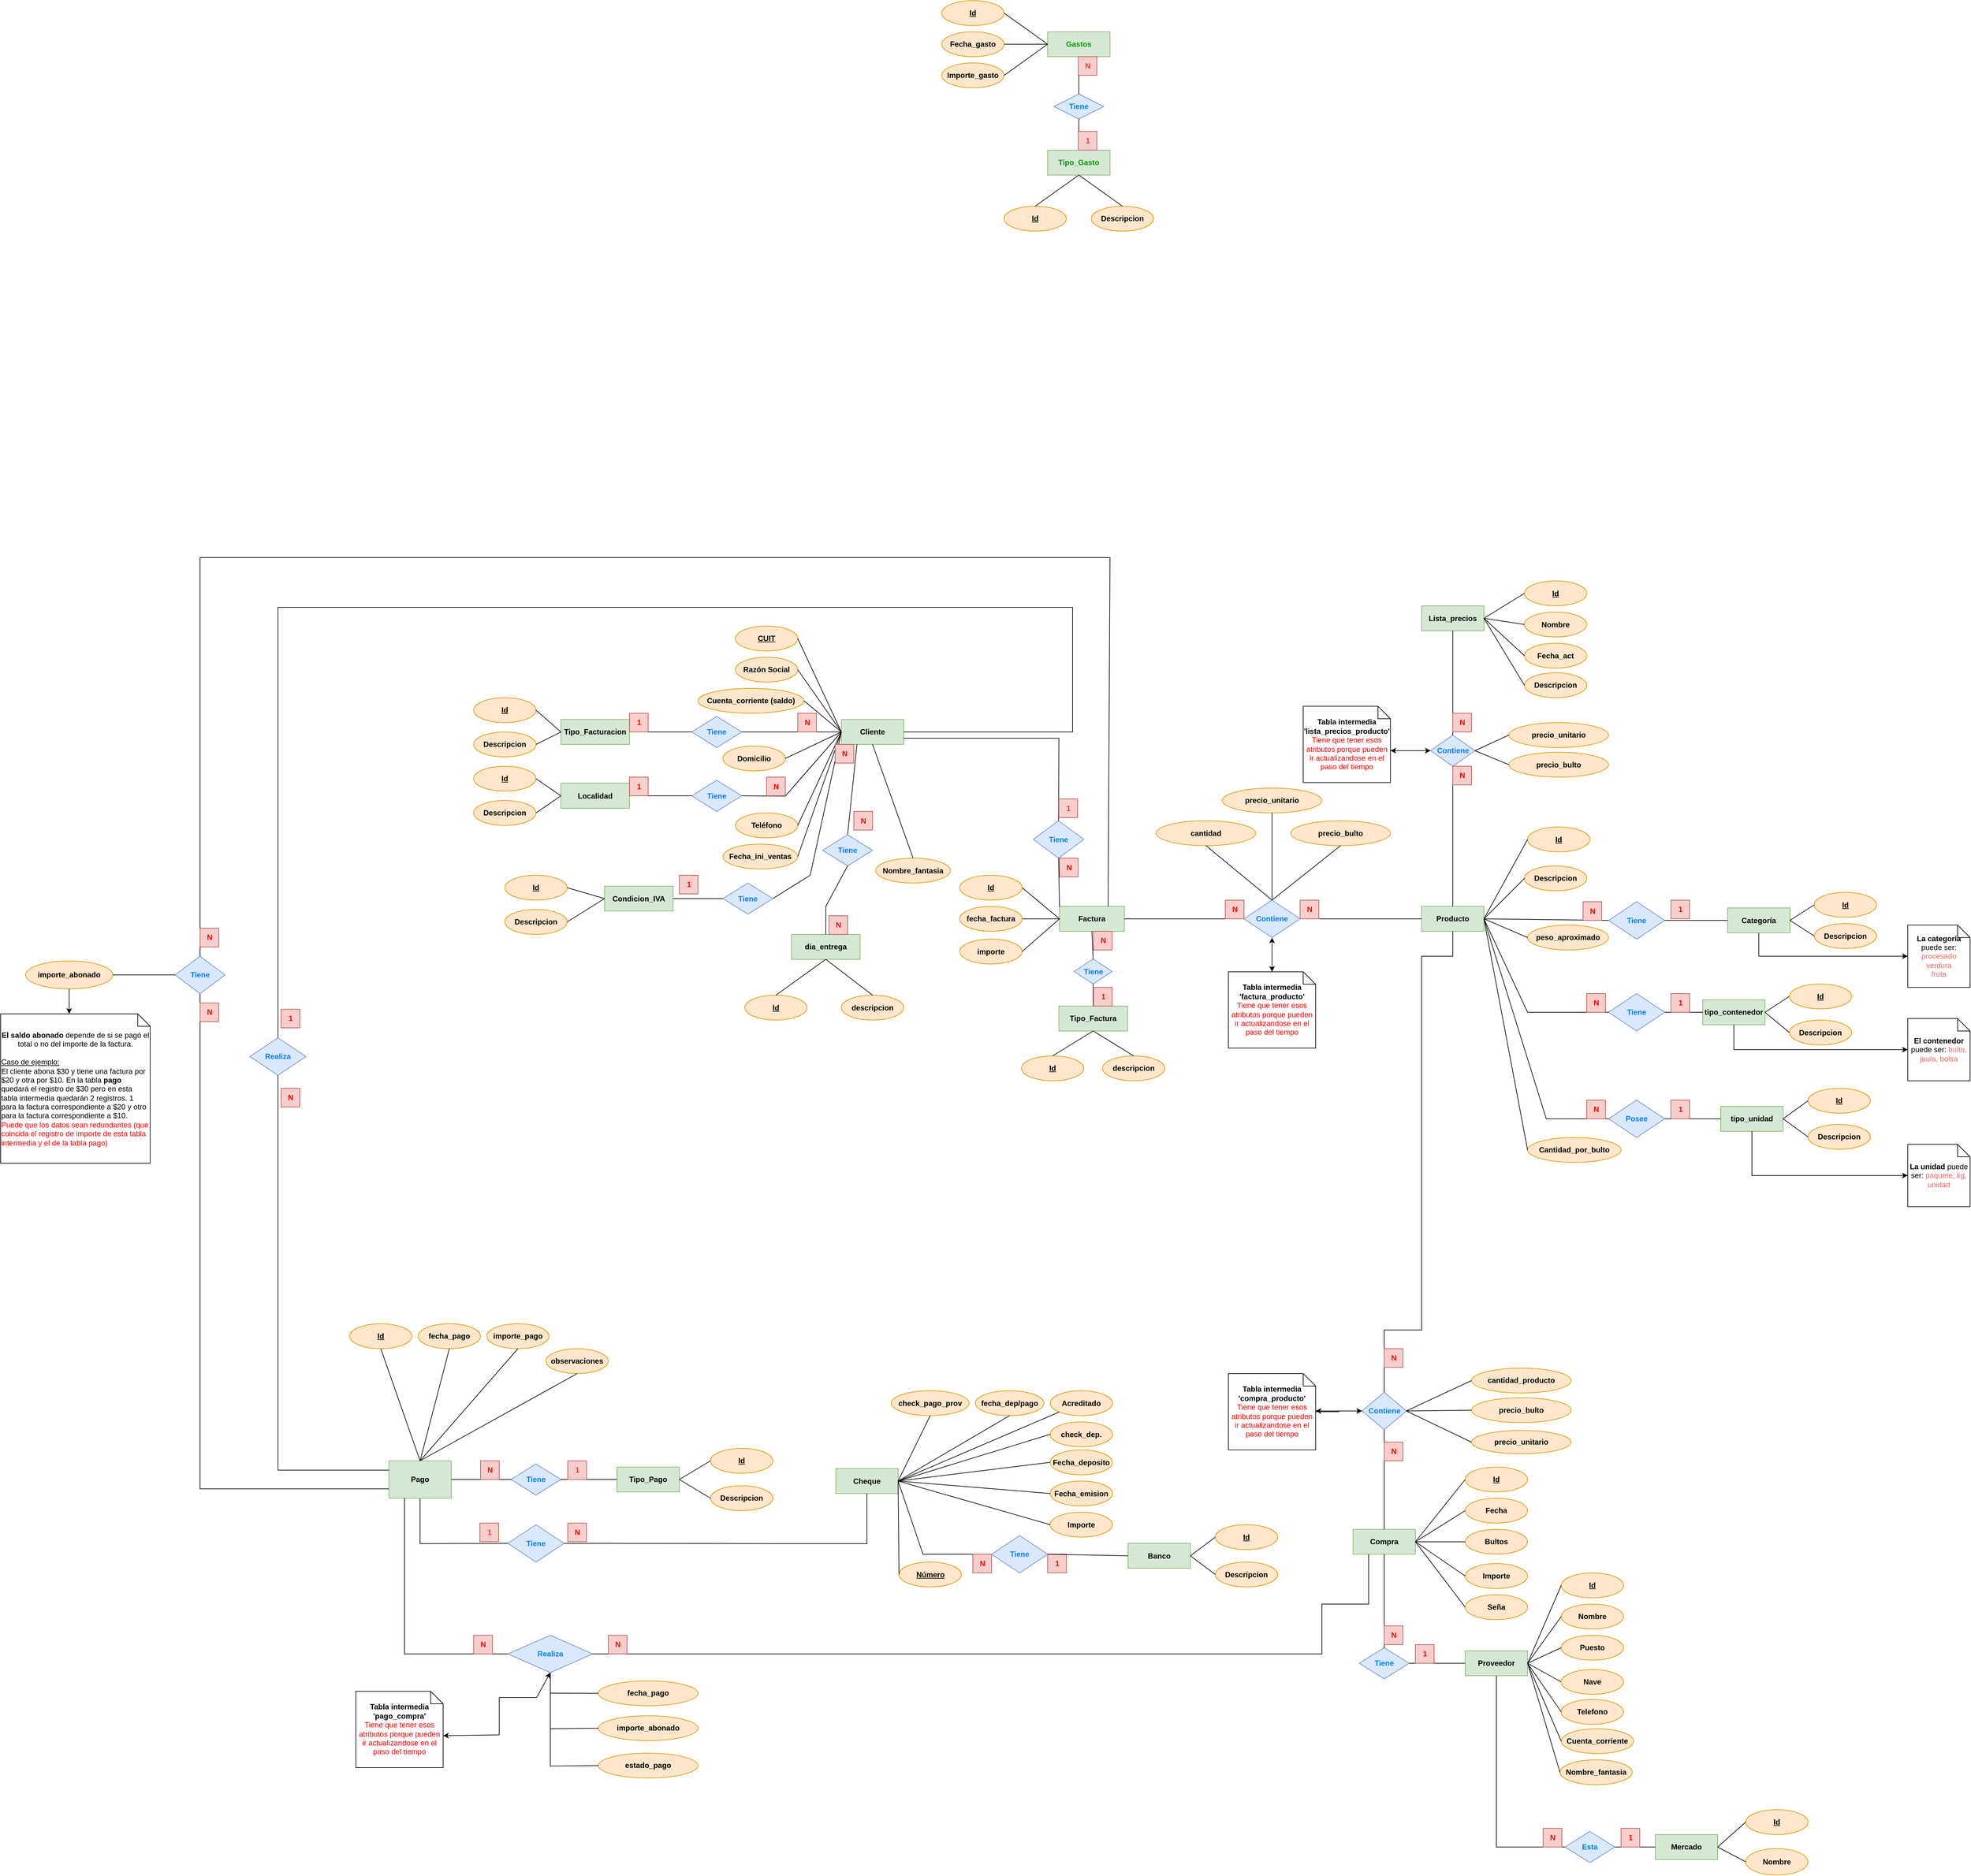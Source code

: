 <mxfile version="24.7.17">
  <diagram name="Página-1" id="uVux91V5naTXBXavbL4H">
    <mxGraphModel dx="2894" dy="1716" grid="1" gridSize="10" guides="1" tooltips="1" connect="1" arrows="1" fold="1" page="1" pageScale="1" pageWidth="827" pageHeight="1169" math="0" shadow="0">
      <root>
        <mxCell id="0" />
        <mxCell id="1" parent="0" />
        <mxCell id="QQmNDv44QYKX23vk8RBh-4" value="CUIT" style="ellipse;whiteSpace=wrap;html=1;align=center;fontStyle=5;fillColor=#ffe6cc;strokeColor=#d79b00;" parent="1" vertex="1">
          <mxGeometry x="-261" y="30" width="100" height="40" as="geometry" />
        </mxCell>
        <mxCell id="QQmNDv44QYKX23vk8RBh-5" value="Razón Social" style="ellipse;whiteSpace=wrap;html=1;align=center;fontStyle=1;fillColor=#ffe6cc;strokeColor=#d79b00;" parent="1" vertex="1">
          <mxGeometry x="-261" y="80" width="100" height="40" as="geometry" />
        </mxCell>
        <mxCell id="QQmNDv44QYKX23vk8RBh-8" value="&lt;font&gt;&lt;span&gt;Cliente&lt;/span&gt;&lt;/font&gt;" style="whiteSpace=wrap;html=1;align=center;fillColor=#d5e8d4;strokeColor=#82b366;fontStyle=1;" parent="1" vertex="1">
          <mxGeometry x="-91" y="180" width="100" height="40" as="geometry" />
        </mxCell>
        <mxCell id="QQmNDv44QYKX23vk8RBh-16" value="&lt;font color=&quot;#007fff&quot;&gt;&lt;b&gt;Tiene&lt;/b&gt;&lt;/font&gt;" style="shape=rhombus;perimeter=rhombusPerimeter;whiteSpace=wrap;html=1;align=center;fillColor=#dae8fc;strokeColor=#6c8ebf;" parent="1" vertex="1">
          <mxGeometry x="-626" y="1472.5" width="90" height="60" as="geometry" />
        </mxCell>
        <mxCell id="QQmNDv44QYKX23vk8RBh-17" value="" style="endArrow=none;html=1;rounded=0;entryX=0;entryY=0.5;entryDx=0;entryDy=0;exitX=0.5;exitY=1;exitDx=0;exitDy=0;" parent="1" source="QQmNDv44QYKX23vk8RBh-73" target="QQmNDv44QYKX23vk8RBh-16" edge="1">
          <mxGeometry relative="1" as="geometry">
            <mxPoint x="-1221" y="1290" as="sourcePoint" />
            <mxPoint x="-1061" y="1290" as="targetPoint" />
            <Array as="points">
              <mxPoint x="-767" y="1503" />
            </Array>
          </mxGeometry>
        </mxCell>
        <mxCell id="QQmNDv44QYKX23vk8RBh-29" value="" style="endArrow=none;html=1;rounded=0;entryX=0;entryY=0.5;entryDx=0;entryDy=0;exitX=1;exitY=0.5;exitDx=0;exitDy=0;" parent="1" source="QQmNDv44QYKX23vk8RBh-4" target="QQmNDv44QYKX23vk8RBh-8" edge="1">
          <mxGeometry relative="1" as="geometry">
            <mxPoint x="-61" y="260" as="sourcePoint" />
            <mxPoint x="99" y="260" as="targetPoint" />
          </mxGeometry>
        </mxCell>
        <mxCell id="QQmNDv44QYKX23vk8RBh-30" value="" style="endArrow=none;html=1;rounded=0;entryX=0;entryY=0.5;entryDx=0;entryDy=0;exitX=1;exitY=0.5;exitDx=0;exitDy=0;" parent="1" source="QQmNDv44QYKX23vk8RBh-5" target="QQmNDv44QYKX23vk8RBh-8" edge="1">
          <mxGeometry relative="1" as="geometry">
            <mxPoint x="-61" y="260" as="sourcePoint" />
            <mxPoint x="99" y="260" as="targetPoint" />
          </mxGeometry>
        </mxCell>
        <mxCell id="QQmNDv44QYKX23vk8RBh-35" value="&lt;b&gt;&lt;font color=&quot;#ff0000&quot;&gt;1&lt;/font&gt;&lt;/b&gt;" style="text;html=1;align=center;verticalAlign=middle;resizable=0;points=[];autosize=1;strokeColor=#b85450;fillColor=#f8cecc;" parent="1" vertex="1">
          <mxGeometry x="-990" y="645" width="30" height="30" as="geometry" />
        </mxCell>
        <mxCell id="QQmNDv44QYKX23vk8RBh-36" value="&lt;font&gt;&lt;b&gt;Tipo_Pago&lt;/b&gt;&lt;/font&gt;" style="whiteSpace=wrap;html=1;align=center;fillColor=#d5e8d4;strokeColor=#82b366;" parent="1" vertex="1">
          <mxGeometry x="-451" y="1380" width="100" height="40" as="geometry" />
        </mxCell>
        <mxCell id="QQmNDv44QYKX23vk8RBh-48" value="&lt;b&gt;&lt;font color=&quot;#007fff&quot;&gt;Tiene&lt;/font&gt;&lt;/b&gt;" style="shape=rhombus;perimeter=rhombusPerimeter;whiteSpace=wrap;html=1;align=center;fillColor=#dae8fc;strokeColor=#6c8ebf;" parent="1" vertex="1">
          <mxGeometry x="-621" y="1375" width="80" height="50" as="geometry" />
        </mxCell>
        <mxCell id="QQmNDv44QYKX23vk8RBh-50" value="" style="endArrow=none;html=1;rounded=0;entryX=0;entryY=0.5;entryDx=0;entryDy=0;exitX=1;exitY=0.5;exitDx=0;exitDy=0;" parent="1" source="QQmNDv44QYKX23vk8RBh-48" target="QQmNDv44QYKX23vk8RBh-36" edge="1">
          <mxGeometry relative="1" as="geometry">
            <mxPoint x="-1151" y="1440" as="sourcePoint" />
            <mxPoint x="-991" y="1440" as="targetPoint" />
          </mxGeometry>
        </mxCell>
        <mxCell id="QQmNDv44QYKX23vk8RBh-53" value="Cuenta_corriente (saldo)" style="ellipse;whiteSpace=wrap;html=1;align=center;fontStyle=1;fillColor=#ffe6cc;strokeColor=#d79b00;" parent="1" vertex="1">
          <mxGeometry x="-321" y="130" width="170" height="40" as="geometry" />
        </mxCell>
        <mxCell id="QQmNDv44QYKX23vk8RBh-54" value="" style="endArrow=none;html=1;rounded=0;entryX=0;entryY=0.5;entryDx=0;entryDy=0;exitX=1;exitY=0.5;exitDx=0;exitDy=0;" parent="1" source="QQmNDv44QYKX23vk8RBh-53" target="QQmNDv44QYKX23vk8RBh-8" edge="1">
          <mxGeometry relative="1" as="geometry">
            <mxPoint x="9" y="350" as="sourcePoint" />
            <mxPoint x="169" y="350" as="targetPoint" />
          </mxGeometry>
        </mxCell>
        <mxCell id="QQmNDv44QYKX23vk8RBh-55" value="Gastos" style="whiteSpace=wrap;html=1;align=center;fontStyle=1;fillColor=#d5e8d4;strokeColor=#82b366;fontColor=#009900;" parent="1" vertex="1">
          <mxGeometry x="240" y="-924" width="100" height="40" as="geometry" />
        </mxCell>
        <mxCell id="QQmNDv44QYKX23vk8RBh-57" value="Fecha_gasto" style="ellipse;whiteSpace=wrap;html=1;align=center;fontStyle=1;fillColor=#ffe6cc;strokeColor=#d79b00;" parent="1" vertex="1">
          <mxGeometry x="70" y="-924" width="100" height="40" as="geometry" />
        </mxCell>
        <mxCell id="QQmNDv44QYKX23vk8RBh-58" value="Importe_gasto" style="ellipse;whiteSpace=wrap;html=1;align=center;fontStyle=1;fillColor=#ffe6cc;strokeColor=#d79b00;" parent="1" vertex="1">
          <mxGeometry x="70" y="-874" width="100" height="40" as="geometry" />
        </mxCell>
        <mxCell id="QQmNDv44QYKX23vk8RBh-59" value="Id" style="ellipse;whiteSpace=wrap;html=1;align=center;fontStyle=5;fillColor=#ffe6cc;strokeColor=#d79b00;" parent="1" vertex="1">
          <mxGeometry x="70" y="-974" width="100" height="40" as="geometry" />
        </mxCell>
        <mxCell id="QQmNDv44QYKX23vk8RBh-60" value="" style="endArrow=none;html=1;rounded=0;entryX=0;entryY=0.5;entryDx=0;entryDy=0;exitX=1;exitY=0.5;exitDx=0;exitDy=0;fontStyle=1" parent="1" source="QQmNDv44QYKX23vk8RBh-59" target="QQmNDv44QYKX23vk8RBh-55" edge="1">
          <mxGeometry relative="1" as="geometry">
            <mxPoint x="-80" y="-934" as="sourcePoint" />
            <mxPoint x="80" y="-934" as="targetPoint" />
          </mxGeometry>
        </mxCell>
        <mxCell id="QQmNDv44QYKX23vk8RBh-61" value="" style="endArrow=none;html=1;rounded=0;entryX=0;entryY=0.5;entryDx=0;entryDy=0;exitX=1;exitY=0.5;exitDx=0;exitDy=0;fontStyle=1" parent="1" source="QQmNDv44QYKX23vk8RBh-57" target="QQmNDv44QYKX23vk8RBh-55" edge="1">
          <mxGeometry relative="1" as="geometry">
            <mxPoint x="-80" y="-934" as="sourcePoint" />
            <mxPoint x="80" y="-934" as="targetPoint" />
          </mxGeometry>
        </mxCell>
        <mxCell id="QQmNDv44QYKX23vk8RBh-62" value="" style="endArrow=none;html=1;rounded=0;entryX=0;entryY=0.5;entryDx=0;entryDy=0;exitX=1;exitY=0.5;exitDx=0;exitDy=0;fontStyle=1" parent="1" source="QQmNDv44QYKX23vk8RBh-58" target="QQmNDv44QYKX23vk8RBh-55" edge="1">
          <mxGeometry relative="1" as="geometry">
            <mxPoint x="-80" y="-934" as="sourcePoint" />
            <mxPoint x="80" y="-934" as="targetPoint" />
          </mxGeometry>
        </mxCell>
        <mxCell id="QQmNDv44QYKX23vk8RBh-63" value="Tipo_Gasto" style="whiteSpace=wrap;html=1;align=center;fontStyle=1;fillColor=#d5e8d4;strokeColor=#82b366;fontColor=#009900;" parent="1" vertex="1">
          <mxGeometry x="240" y="-734" width="100" height="40" as="geometry" />
        </mxCell>
        <mxCell id="QQmNDv44QYKX23vk8RBh-64" value="Tiene" style="shape=rhombus;perimeter=rhombusPerimeter;whiteSpace=wrap;html=1;align=center;fontStyle=1;fillColor=#dae8fc;strokeColor=#6c8ebf;fontColor=#007FFF;" parent="1" vertex="1">
          <mxGeometry x="250" y="-824" width="80" height="40" as="geometry" />
        </mxCell>
        <mxCell id="QQmNDv44QYKX23vk8RBh-65" value="" style="endArrow=none;html=1;rounded=0;entryX=0.5;entryY=1;entryDx=0;entryDy=0;exitX=0.5;exitY=0;exitDx=0;exitDy=0;fontStyle=1" parent="1" source="QQmNDv44QYKX23vk8RBh-64" target="QQmNDv44QYKX23vk8RBh-55" edge="1">
          <mxGeometry relative="1" as="geometry">
            <mxPoint x="220" y="-774" as="sourcePoint" />
            <mxPoint x="380" y="-774" as="targetPoint" />
          </mxGeometry>
        </mxCell>
        <mxCell id="QQmNDv44QYKX23vk8RBh-66" value="" style="endArrow=none;html=1;rounded=0;entryX=0.5;entryY=1;entryDx=0;entryDy=0;exitX=0.5;exitY=0;exitDx=0;exitDy=0;fontStyle=1" parent="1" source="QQmNDv44QYKX23vk8RBh-63" target="QQmNDv44QYKX23vk8RBh-64" edge="1">
          <mxGeometry relative="1" as="geometry">
            <mxPoint x="220" y="-774" as="sourcePoint" />
            <mxPoint x="380" y="-774" as="targetPoint" />
          </mxGeometry>
        </mxCell>
        <mxCell id="QQmNDv44QYKX23vk8RBh-67" value="Id" style="ellipse;whiteSpace=wrap;html=1;align=center;fontStyle=5;fillColor=#ffe6cc;strokeColor=#d79b00;" parent="1" vertex="1">
          <mxGeometry x="170" y="-644" width="100" height="40" as="geometry" />
        </mxCell>
        <mxCell id="QQmNDv44QYKX23vk8RBh-68" value="Descripcion" style="ellipse;whiteSpace=wrap;html=1;align=center;fontStyle=1;fillColor=#ffe6cc;strokeColor=#d79b00;" parent="1" vertex="1">
          <mxGeometry x="310" y="-644" width="100" height="40" as="geometry" />
        </mxCell>
        <mxCell id="QQmNDv44QYKX23vk8RBh-69" value="" style="endArrow=none;html=1;rounded=0;entryX=0.5;entryY=0;entryDx=0;entryDy=0;exitX=0.5;exitY=1;exitDx=0;exitDy=0;fontStyle=1" parent="1" source="QQmNDv44QYKX23vk8RBh-63" target="QQmNDv44QYKX23vk8RBh-67" edge="1">
          <mxGeometry relative="1" as="geometry">
            <mxPoint x="220" y="-774" as="sourcePoint" />
            <mxPoint x="380" y="-774" as="targetPoint" />
          </mxGeometry>
        </mxCell>
        <mxCell id="QQmNDv44QYKX23vk8RBh-70" value="" style="endArrow=none;html=1;rounded=0;entryX=0.5;entryY=0;entryDx=0;entryDy=0;exitX=0.5;exitY=1;exitDx=0;exitDy=0;fontStyle=1" parent="1" source="QQmNDv44QYKX23vk8RBh-63" target="QQmNDv44QYKX23vk8RBh-68" edge="1">
          <mxGeometry relative="1" as="geometry">
            <mxPoint x="290" y="-694" as="sourcePoint" />
            <mxPoint x="380" y="-774" as="targetPoint" />
          </mxGeometry>
        </mxCell>
        <mxCell id="QQmNDv44QYKX23vk8RBh-73" value="&lt;font&gt;&lt;b&gt;Pago&lt;/b&gt;&lt;/font&gt;" style="whiteSpace=wrap;html=1;align=center;fillColor=#d5e8d4;strokeColor=#82b366;" parent="1" vertex="1">
          <mxGeometry x="-817" y="1370" width="100" height="60" as="geometry" />
        </mxCell>
        <mxCell id="QQmNDv44QYKX23vk8RBh-74" value="Id" style="ellipse;whiteSpace=wrap;html=1;align=center;fontStyle=5;fillColor=#ffe6cc;strokeColor=#d79b00;" parent="1" vertex="1">
          <mxGeometry x="99" y="430" width="100" height="40" as="geometry" />
        </mxCell>
        <mxCell id="QQmNDv44QYKX23vk8RBh-75" value="fecha_factura" style="ellipse;whiteSpace=wrap;html=1;align=center;fillColor=#ffe6cc;strokeColor=#d79b00;fontStyle=1" parent="1" vertex="1">
          <mxGeometry x="99" y="480" width="100" height="40" as="geometry" />
        </mxCell>
        <mxCell id="QQmNDv44QYKX23vk8RBh-77" value="&lt;b&gt;&lt;font color=&quot;#007fff&quot;&gt;Realiza&lt;/font&gt;&lt;/b&gt;" style="shape=rhombus;perimeter=rhombusPerimeter;whiteSpace=wrap;html=1;align=center;fillColor=#dae8fc;strokeColor=#6c8ebf;" parent="1" vertex="1">
          <mxGeometry x="-1040" y="691" width="90" height="60" as="geometry" />
        </mxCell>
        <mxCell id="QQmNDv44QYKX23vk8RBh-79" value="" style="endArrow=none;html=1;rounded=0;entryX=0;entryY=0.25;entryDx=0;entryDy=0;exitX=0.5;exitY=1;exitDx=0;exitDy=0;" parent="1" source="QQmNDv44QYKX23vk8RBh-77" target="QQmNDv44QYKX23vk8RBh-73" edge="1">
          <mxGeometry relative="1" as="geometry">
            <mxPoint x="-951" y="1339" as="sourcePoint" />
            <mxPoint x="-791" y="1339" as="targetPoint" />
            <Array as="points">
              <mxPoint x="-995" y="1385" />
            </Array>
          </mxGeometry>
        </mxCell>
        <mxCell id="QQmNDv44QYKX23vk8RBh-80" value="" style="endArrow=none;html=1;rounded=0;exitX=1;exitY=0.5;exitDx=0;exitDy=0;entryX=0.5;entryY=0;entryDx=0;entryDy=0;" parent="1" source="QQmNDv44QYKX23vk8RBh-8" target="QQmNDv44QYKX23vk8RBh-77" edge="1">
          <mxGeometry relative="1" as="geometry">
            <mxPoint x="590" y="190" as="sourcePoint" />
            <mxPoint x="380" y="260" as="targetPoint" />
            <Array as="points">
              <mxPoint x="280" y="200" />
              <mxPoint x="280" />
              <mxPoint x="190" />
              <mxPoint x="-995" />
            </Array>
          </mxGeometry>
        </mxCell>
        <mxCell id="QQmNDv44QYKX23vk8RBh-81" value="&lt;b&gt;&lt;font color=&quot;#ff0000&quot;&gt;N&lt;/font&gt;&lt;/b&gt;" style="text;html=1;align=center;verticalAlign=middle;resizable=0;points=[];autosize=1;strokeColor=#b85450;fillColor=#f8cecc;" parent="1" vertex="1">
          <mxGeometry x="-990" y="772" width="30" height="30" as="geometry" />
        </mxCell>
        <mxCell id="QQmNDv44QYKX23vk8RBh-83" value="&lt;font&gt;&lt;b&gt;Factura&lt;/b&gt;&lt;/font&gt;" style="whiteSpace=wrap;html=1;align=center;fillColor=#d5e8d4;strokeColor=#82b366;" parent="1" vertex="1">
          <mxGeometry x="259" y="480" width="104" height="40" as="geometry" />
        </mxCell>
        <mxCell id="QQmNDv44QYKX23vk8RBh-85" value="&lt;font&gt;&lt;b&gt;Producto&lt;/b&gt;&lt;/font&gt;" style="whiteSpace=wrap;html=1;align=center;fillColor=#d5e8d4;strokeColor=#82b366;" parent="1" vertex="1">
          <mxGeometry x="840" y="480" width="100" height="40" as="geometry" />
        </mxCell>
        <mxCell id="QQmNDv44QYKX23vk8RBh-87" value="" style="endArrow=none;html=1;rounded=0;entryX=0;entryY=0.5;entryDx=0;entryDy=0;exitX=1;exitY=0.5;exitDx=0;exitDy=0;" parent="1" source="QQmNDv44QYKX23vk8RBh-74" target="QQmNDv44QYKX23vk8RBh-83" edge="1">
          <mxGeometry relative="1" as="geometry">
            <mxPoint x="329" y="240" as="sourcePoint" />
            <mxPoint x="489" y="240" as="targetPoint" />
          </mxGeometry>
        </mxCell>
        <mxCell id="QQmNDv44QYKX23vk8RBh-88" value="" style="endArrow=none;html=1;rounded=0;entryX=0;entryY=0.5;entryDx=0;entryDy=0;exitX=1;exitY=0.5;exitDx=0;exitDy=0;" parent="1" source="QQmNDv44QYKX23vk8RBh-75" target="QQmNDv44QYKX23vk8RBh-83" edge="1">
          <mxGeometry relative="1" as="geometry">
            <mxPoint x="249" y="530" as="sourcePoint" />
            <mxPoint x="409" y="530" as="targetPoint" />
          </mxGeometry>
        </mxCell>
        <mxCell id="QQmNDv44QYKX23vk8RBh-90" value="&lt;b&gt;&lt;font color=&quot;#007fff&quot;&gt;Contiene&lt;/font&gt;&lt;/b&gt;" style="shape=rhombus;perimeter=rhombusPerimeter;whiteSpace=wrap;html=1;align=center;fillColor=#dae8fc;strokeColor=#6c8ebf;" parent="1" vertex="1">
          <mxGeometry x="555" y="470" width="90" height="60" as="geometry" />
        </mxCell>
        <mxCell id="QQmNDv44QYKX23vk8RBh-91" value="" style="endArrow=none;html=1;rounded=0;entryX=0;entryY=0.5;entryDx=0;entryDy=0;exitX=1;exitY=0.5;exitDx=0;exitDy=0;" parent="1" source="QQmNDv44QYKX23vk8RBh-83" target="QQmNDv44QYKX23vk8RBh-90" edge="1">
          <mxGeometry relative="1" as="geometry">
            <mxPoint x="560" y="460" as="sourcePoint" />
            <mxPoint x="720" y="460" as="targetPoint" />
          </mxGeometry>
        </mxCell>
        <mxCell id="QQmNDv44QYKX23vk8RBh-92" value="" style="endArrow=none;html=1;rounded=0;entryX=0;entryY=0.5;entryDx=0;entryDy=0;exitX=1;exitY=0.5;exitDx=0;exitDy=0;" parent="1" source="QQmNDv44QYKX23vk8RBh-90" target="QQmNDv44QYKX23vk8RBh-85" edge="1">
          <mxGeometry relative="1" as="geometry">
            <mxPoint x="560" y="460" as="sourcePoint" />
            <mxPoint x="720" y="460" as="targetPoint" />
          </mxGeometry>
        </mxCell>
        <mxCell id="QQmNDv44QYKX23vk8RBh-93" value="&lt;b&gt;&lt;font color=&quot;#ff0000&quot;&gt;N&lt;/font&gt;&lt;/b&gt;" style="text;html=1;align=center;verticalAlign=middle;resizable=0;points=[];autosize=1;strokeColor=#b85450;fillColor=#f8cecc;" parent="1" vertex="1">
          <mxGeometry x="645" y="470" width="30" height="30" as="geometry" />
        </mxCell>
        <mxCell id="QQmNDv44QYKX23vk8RBh-94" value="&lt;b&gt;&lt;font color=&quot;#ff0000&quot;&gt;N&lt;/font&gt;&lt;/b&gt;" style="text;html=1;align=center;verticalAlign=middle;resizable=0;points=[];autosize=1;strokeColor=#b85450;fillColor=#f8cecc;" parent="1" vertex="1">
          <mxGeometry x="525" y="470" width="30" height="30" as="geometry" />
        </mxCell>
        <mxCell id="QQmNDv44QYKX23vk8RBh-95" value="Descripcion" style="ellipse;whiteSpace=wrap;html=1;align=center;fillColor=#ffe6cc;strokeColor=#d79b00;fontStyle=1" parent="1" vertex="1">
          <mxGeometry x="1005" y="415" width="100" height="40" as="geometry" />
        </mxCell>
        <mxCell id="QQmNDv44QYKX23vk8RBh-96" value="Id" style="ellipse;whiteSpace=wrap;html=1;align=center;fontStyle=5;fillColor=#ffe6cc;strokeColor=#d79b00;" parent="1" vertex="1">
          <mxGeometry x="1010" y="352.5" width="100" height="40" as="geometry" />
        </mxCell>
        <mxCell id="QQmNDv44QYKX23vk8RBh-97" value="" style="endArrow=none;html=1;rounded=0;entryX=0;entryY=0.5;entryDx=0;entryDy=0;exitX=1;exitY=0.5;exitDx=0;exitDy=0;" parent="1" source="QQmNDv44QYKX23vk8RBh-85" target="QQmNDv44QYKX23vk8RBh-96" edge="1">
          <mxGeometry relative="1" as="geometry">
            <mxPoint x="620" y="520" as="sourcePoint" />
            <mxPoint x="780" y="520" as="targetPoint" />
          </mxGeometry>
        </mxCell>
        <mxCell id="QQmNDv44QYKX23vk8RBh-98" value="" style="endArrow=none;html=1;rounded=0;entryX=0;entryY=0.5;entryDx=0;entryDy=0;exitX=1;exitY=0.5;exitDx=0;exitDy=0;" parent="1" source="QQmNDv44QYKX23vk8RBh-85" target="QQmNDv44QYKX23vk8RBh-95" edge="1">
          <mxGeometry relative="1" as="geometry">
            <mxPoint x="620" y="520" as="sourcePoint" />
            <mxPoint x="780" y="520" as="targetPoint" />
          </mxGeometry>
        </mxCell>
        <mxCell id="QQmNDv44QYKX23vk8RBh-100" value="&lt;b&gt;&lt;font color=&quot;#007fff&quot;&gt;Tiene&lt;/font&gt;&lt;/b&gt;" style="shape=rhombus;perimeter=rhombusPerimeter;whiteSpace=wrap;html=1;align=center;fillColor=#dae8fc;strokeColor=#6c8ebf;" parent="1" vertex="1">
          <mxGeometry x="217" y="342.5" width="81" height="60" as="geometry" />
        </mxCell>
        <mxCell id="QQmNDv44QYKX23vk8RBh-101" value="" style="endArrow=none;html=1;rounded=0;entryX=0.5;entryY=1;entryDx=0;entryDy=0;exitX=0;exitY=0;exitDx=0;exitDy=0;" parent="1" source="QQmNDv44QYKX23vk8RBh-83" target="QQmNDv44QYKX23vk8RBh-100" edge="1">
          <mxGeometry relative="1" as="geometry">
            <mxPoint x="199" y="470" as="sourcePoint" />
            <mxPoint x="359" y="470" as="targetPoint" />
          </mxGeometry>
        </mxCell>
        <mxCell id="QQmNDv44QYKX23vk8RBh-102" value="" style="endArrow=none;html=1;rounded=0;entryX=0.5;entryY=0;entryDx=0;entryDy=0;exitX=1;exitY=0.75;exitDx=0;exitDy=0;" parent="1" source="QQmNDv44QYKX23vk8RBh-8" target="QQmNDv44QYKX23vk8RBh-100" edge="1">
          <mxGeometry relative="1" as="geometry">
            <mxPoint x="19" y="220.0" as="sourcePoint" />
            <mxPoint x="323" y="350" as="targetPoint" />
            <Array as="points">
              <mxPoint x="99" y="210" />
              <mxPoint x="258" y="210" />
            </Array>
          </mxGeometry>
        </mxCell>
        <mxCell id="QQmNDv44QYKX23vk8RBh-103" value="&lt;b&gt;&lt;font color=&quot;#ff3333&quot;&gt;1&lt;/font&gt;&lt;/b&gt;" style="text;html=1;align=center;verticalAlign=middle;resizable=0;points=[];autosize=1;strokeColor=#b85450;fillColor=#f8cecc;" parent="1" vertex="1">
          <mxGeometry x="258" y="307.5" width="30" height="30" as="geometry" />
        </mxCell>
        <mxCell id="QQmNDv44QYKX23vk8RBh-104" value="&lt;b&gt;&lt;font color=&quot;#ff0000&quot;&gt;N&lt;/font&gt;&lt;/b&gt;" style="text;html=1;align=center;verticalAlign=middle;resizable=0;points=[];autosize=1;strokeColor=#b85450;fillColor=#f8cecc;" parent="1" vertex="1">
          <mxGeometry x="259" y="402.5" width="30" height="30" as="geometry" />
        </mxCell>
        <mxCell id="QQmNDv44QYKX23vk8RBh-106" value="Domicilio" style="ellipse;whiteSpace=wrap;html=1;align=center;fontStyle=1;fillColor=#ffe6cc;strokeColor=#d79b00;" parent="1" vertex="1">
          <mxGeometry x="-281" y="222.5" width="100" height="40" as="geometry" />
        </mxCell>
        <mxCell id="QQmNDv44QYKX23vk8RBh-108" value="Teléfono" style="ellipse;whiteSpace=wrap;html=1;align=center;fontStyle=1;fillColor=#ffe6cc;strokeColor=#d79b00;" parent="1" vertex="1">
          <mxGeometry x="-261" y="330" width="100" height="40" as="geometry" />
        </mxCell>
        <mxCell id="QQmNDv44QYKX23vk8RBh-109" value="Fecha_ini_ventas" style="ellipse;whiteSpace=wrap;html=1;align=center;fontStyle=1;fillColor=#ffe6cc;strokeColor=#d79b00;" parent="1" vertex="1">
          <mxGeometry x="-281" y="380" width="120" height="40" as="geometry" />
        </mxCell>
        <mxCell id="QQmNDv44QYKX23vk8RBh-110" value="" style="endArrow=none;html=1;rounded=0;entryX=0;entryY=0.5;entryDx=0;entryDy=0;exitX=1;exitY=0.5;exitDx=0;exitDy=0;" parent="1" source="QQmNDv44QYKX23vk8RBh-106" target="QQmNDv44QYKX23vk8RBh-8" edge="1">
          <mxGeometry relative="1" as="geometry">
            <mxPoint x="-231" y="340" as="sourcePoint" />
            <mxPoint x="-71" y="340" as="targetPoint" />
          </mxGeometry>
        </mxCell>
        <mxCell id="QQmNDv44QYKX23vk8RBh-111" value="" style="endArrow=none;html=1;rounded=0;entryX=0;entryY=0.5;entryDx=0;entryDy=0;exitX=1;exitY=0.5;exitDx=0;exitDy=0;" parent="1" source="QQmNDv44QYKX23vk8RBh-247" target="QQmNDv44QYKX23vk8RBh-8" edge="1">
          <mxGeometry relative="1" as="geometry">
            <mxPoint x="-161" y="300" as="sourcePoint" />
            <mxPoint x="-71" y="340" as="targetPoint" />
            <Array as="points">
              <mxPoint x="-181" y="303" />
            </Array>
          </mxGeometry>
        </mxCell>
        <mxCell id="QQmNDv44QYKX23vk8RBh-113" value="" style="endArrow=none;html=1;rounded=0;entryX=0;entryY=0.5;entryDx=0;entryDy=0;exitX=1;exitY=0.5;exitDx=0;exitDy=0;" parent="1" source="QQmNDv44QYKX23vk8RBh-108" target="QQmNDv44QYKX23vk8RBh-8" edge="1">
          <mxGeometry relative="1" as="geometry">
            <mxPoint x="-231" y="340" as="sourcePoint" />
            <mxPoint x="-71" y="340" as="targetPoint" />
          </mxGeometry>
        </mxCell>
        <mxCell id="QQmNDv44QYKX23vk8RBh-114" value="" style="endArrow=none;html=1;rounded=0;entryX=0;entryY=0.5;entryDx=0;entryDy=0;exitX=1;exitY=0.5;exitDx=0;exitDy=0;" parent="1" source="QQmNDv44QYKX23vk8RBh-109" target="QQmNDv44QYKX23vk8RBh-8" edge="1">
          <mxGeometry relative="1" as="geometry">
            <mxPoint x="-231" y="340" as="sourcePoint" />
            <mxPoint x="-71" y="340" as="targetPoint" />
          </mxGeometry>
        </mxCell>
        <mxCell id="QQmNDv44QYKX23vk8RBh-116" value="" style="endArrow=none;html=1;rounded=0;entryX=0;entryY=0.5;entryDx=0;entryDy=0;exitX=1;exitY=0.5;exitDx=0;exitDy=0;" parent="1" source="QQmNDv44QYKX23vk8RBh-217" target="QQmNDv44QYKX23vk8RBh-8" edge="1">
          <mxGeometry relative="1" as="geometry">
            <mxPoint x="-161" y="447.5" as="sourcePoint" />
            <mxPoint x="209" y="410" as="targetPoint" />
            <Array as="points">
              <mxPoint x="-141" y="430" />
            </Array>
          </mxGeometry>
        </mxCell>
        <mxCell id="QQmNDv44QYKX23vk8RBh-117" value="&lt;font&gt;&lt;span&gt;Tipo_Facturacion&lt;/span&gt;&lt;/font&gt;" style="whiteSpace=wrap;html=1;align=center;fillColor=#d5e8d4;strokeColor=#82b366;fontStyle=1" parent="1" vertex="1">
          <mxGeometry x="-541" y="180" width="110" height="40" as="geometry" />
        </mxCell>
        <mxCell id="QQmNDv44QYKX23vk8RBh-118" value="Descripcion" style="ellipse;whiteSpace=wrap;html=1;align=center;fontStyle=1;fillColor=#ffe6cc;strokeColor=#d79b00;" parent="1" vertex="1">
          <mxGeometry x="-681" y="200" width="100" height="40" as="geometry" />
        </mxCell>
        <mxCell id="QQmNDv44QYKX23vk8RBh-119" value="Id" style="ellipse;whiteSpace=wrap;html=1;align=center;fontStyle=5;fillColor=#ffe6cc;strokeColor=#d79b00;" parent="1" vertex="1">
          <mxGeometry x="-681" y="145" width="100" height="40" as="geometry" />
        </mxCell>
        <mxCell id="QQmNDv44QYKX23vk8RBh-120" value="" style="endArrow=none;html=1;rounded=0;entryX=0;entryY=0.5;entryDx=0;entryDy=0;exitX=1;exitY=0.5;exitDx=0;exitDy=0;" parent="1" source="QQmNDv44QYKX23vk8RBh-119" target="QQmNDv44QYKX23vk8RBh-117" edge="1">
          <mxGeometry relative="1" as="geometry">
            <mxPoint x="-391" y="230" as="sourcePoint" />
            <mxPoint x="-231" y="230" as="targetPoint" />
          </mxGeometry>
        </mxCell>
        <mxCell id="QQmNDv44QYKX23vk8RBh-121" value="" style="endArrow=none;html=1;rounded=0;entryX=0;entryY=0.5;entryDx=0;entryDy=0;exitX=1;exitY=0.5;exitDx=0;exitDy=0;" parent="1" source="QQmNDv44QYKX23vk8RBh-118" target="QQmNDv44QYKX23vk8RBh-117" edge="1">
          <mxGeometry relative="1" as="geometry">
            <mxPoint x="-391" y="230" as="sourcePoint" />
            <mxPoint x="-231" y="230" as="targetPoint" />
          </mxGeometry>
        </mxCell>
        <mxCell id="QQmNDv44QYKX23vk8RBh-122" value="&lt;b&gt;&lt;font color=&quot;#007fff&quot;&gt;Tiene&lt;/font&gt;&lt;/b&gt;" style="shape=rhombus;perimeter=rhombusPerimeter;whiteSpace=wrap;html=1;align=center;fillColor=#dae8fc;strokeColor=#6c8ebf;" parent="1" vertex="1">
          <mxGeometry x="-331" y="175" width="80" height="50" as="geometry" />
        </mxCell>
        <mxCell id="QQmNDv44QYKX23vk8RBh-123" value="" style="endArrow=none;html=1;rounded=0;entryX=0;entryY=0.5;entryDx=0;entryDy=0;exitX=1;exitY=0.5;exitDx=0;exitDy=0;" parent="1" source="QQmNDv44QYKX23vk8RBh-122" target="QQmNDv44QYKX23vk8RBh-8" edge="1">
          <mxGeometry relative="1" as="geometry">
            <mxPoint x="-461" y="150" as="sourcePoint" />
            <mxPoint x="-301" y="150" as="targetPoint" />
          </mxGeometry>
        </mxCell>
        <mxCell id="QQmNDv44QYKX23vk8RBh-124" value="" style="endArrow=none;html=1;rounded=0;entryX=0;entryY=0.5;entryDx=0;entryDy=0;exitX=1;exitY=0.5;exitDx=0;exitDy=0;" parent="1" source="QQmNDv44QYKX23vk8RBh-117" target="QQmNDv44QYKX23vk8RBh-122" edge="1">
          <mxGeometry relative="1" as="geometry">
            <mxPoint x="-461" y="150" as="sourcePoint" />
            <mxPoint x="-301" y="150" as="targetPoint" />
          </mxGeometry>
        </mxCell>
        <mxCell id="QQmNDv44QYKX23vk8RBh-125" value="&lt;b&gt;&lt;font color=&quot;#ff0000&quot;&gt;1&lt;/font&gt;&lt;/b&gt;" style="text;html=1;align=center;verticalAlign=middle;resizable=0;points=[];autosize=1;strokeColor=#b85450;fillColor=#f8cecc;" parent="1" vertex="1">
          <mxGeometry x="-431" y="170" width="30" height="30" as="geometry" />
        </mxCell>
        <mxCell id="QQmNDv44QYKX23vk8RBh-126" value="&lt;b&gt;&lt;font color=&quot;#ff0000&quot;&gt;N&lt;/font&gt;&lt;/b&gt;" style="text;html=1;align=center;verticalAlign=middle;resizable=0;points=[];autosize=1;strokeColor=#b85450;fillColor=#f8cecc;" parent="1" vertex="1">
          <mxGeometry x="-161" y="170" width="30" height="30" as="geometry" />
        </mxCell>
        <mxCell id="QQmNDv44QYKX23vk8RBh-127" value="&lt;font&gt;&lt;span&gt;Tipo_Factura&lt;/span&gt;&lt;/font&gt;" style="whiteSpace=wrap;html=1;align=center;fillColor=#d5e8d4;strokeColor=#82b366;fontStyle=1" parent="1" vertex="1">
          <mxGeometry x="258" y="640" width="110" height="40" as="geometry" />
        </mxCell>
        <mxCell id="QQmNDv44QYKX23vk8RBh-128" value="Id" style="ellipse;whiteSpace=wrap;html=1;align=center;fontStyle=5;fillColor=#ffe6cc;strokeColor=#d79b00;" parent="1" vertex="1">
          <mxGeometry x="198" y="720" width="100" height="40" as="geometry" />
        </mxCell>
        <mxCell id="QQmNDv44QYKX23vk8RBh-129" value="descripcion" style="ellipse;whiteSpace=wrap;html=1;align=center;fillColor=#ffe6cc;strokeColor=#d79b00;fontStyle=1" parent="1" vertex="1">
          <mxGeometry x="328" y="720" width="100" height="40" as="geometry" />
        </mxCell>
        <mxCell id="QQmNDv44QYKX23vk8RBh-130" value="" style="endArrow=none;html=1;rounded=0;entryX=0.5;entryY=0;entryDx=0;entryDy=0;exitX=0.5;exitY=1;exitDx=0;exitDy=0;" parent="1" source="QQmNDv44QYKX23vk8RBh-127" target="QQmNDv44QYKX23vk8RBh-129" edge="1">
          <mxGeometry relative="1" as="geometry">
            <mxPoint x="249" y="530" as="sourcePoint" />
            <mxPoint x="409" y="530" as="targetPoint" />
          </mxGeometry>
        </mxCell>
        <mxCell id="QQmNDv44QYKX23vk8RBh-131" value="" style="endArrow=none;html=1;rounded=0;entryX=0.5;entryY=0;entryDx=0;entryDy=0;exitX=0.5;exitY=1;exitDx=0;exitDy=0;" parent="1" source="QQmNDv44QYKX23vk8RBh-127" target="QQmNDv44QYKX23vk8RBh-128" edge="1">
          <mxGeometry relative="1" as="geometry">
            <mxPoint x="249" y="530" as="sourcePoint" />
            <mxPoint x="409" y="530" as="targetPoint" />
          </mxGeometry>
        </mxCell>
        <mxCell id="QQmNDv44QYKX23vk8RBh-132" value="&lt;b&gt;&lt;font color=&quot;#007fff&quot;&gt;Tiene&lt;/font&gt;&lt;/b&gt;" style="shape=rhombus;perimeter=rhombusPerimeter;whiteSpace=wrap;html=1;align=center;fillColor=#dae8fc;strokeColor=#6c8ebf;" parent="1" vertex="1">
          <mxGeometry x="282.5" y="564.5" width="61" height="40" as="geometry" />
        </mxCell>
        <mxCell id="QQmNDv44QYKX23vk8RBh-133" value="" style="endArrow=none;html=1;rounded=0;entryX=0.5;entryY=1;entryDx=0;entryDy=0;exitX=0.5;exitY=0;exitDx=0;exitDy=0;" parent="1" source="QQmNDv44QYKX23vk8RBh-132" target="QQmNDv44QYKX23vk8RBh-83" edge="1">
          <mxGeometry relative="1" as="geometry">
            <mxPoint x="249" y="530" as="sourcePoint" />
            <mxPoint x="409" y="530" as="targetPoint" />
          </mxGeometry>
        </mxCell>
        <mxCell id="QQmNDv44QYKX23vk8RBh-135" value="" style="endArrow=none;html=1;rounded=0;entryX=0.5;entryY=0;entryDx=0;entryDy=0;exitX=0.5;exitY=1;exitDx=0;exitDy=0;" parent="1" source="QQmNDv44QYKX23vk8RBh-132" target="QQmNDv44QYKX23vk8RBh-127" edge="1">
          <mxGeometry relative="1" as="geometry">
            <mxPoint x="249" y="530" as="sourcePoint" />
            <mxPoint x="409" y="530" as="targetPoint" />
          </mxGeometry>
        </mxCell>
        <mxCell id="QQmNDv44QYKX23vk8RBh-136" value="&lt;b&gt;&lt;font color=&quot;#ff0000&quot;&gt;N&lt;/font&gt;&lt;/b&gt;" style="text;html=1;align=center;verticalAlign=middle;resizable=0;points=[];autosize=1;strokeColor=#b85450;fillColor=#f8cecc;" parent="1" vertex="1">
          <mxGeometry x="313.5" y="520" width="30" height="30" as="geometry" />
        </mxCell>
        <mxCell id="QQmNDv44QYKX23vk8RBh-137" value="&lt;b&gt;&lt;font color=&quot;#ff0000&quot;&gt;1&lt;/font&gt;&lt;/b&gt;" style="text;html=1;align=center;verticalAlign=middle;resizable=0;points=[];autosize=1;strokeColor=#b85450;fillColor=#f8cecc;" parent="1" vertex="1">
          <mxGeometry x="313.5" y="610" width="30" height="30" as="geometry" />
        </mxCell>
        <mxCell id="QQmNDv44QYKX23vk8RBh-140" value="" style="endArrow=none;html=1;rounded=0;entryX=0;entryY=0.5;entryDx=0;entryDy=0;exitX=1;exitY=0.5;exitDx=0;exitDy=0;" parent="1" source="QQmNDv44QYKX23vk8RBh-85" target="QQmNDv44QYKX23vk8RBh-271" edge="1">
          <mxGeometry relative="1" as="geometry">
            <mxPoint x="950" y="510" as="sourcePoint" />
            <mxPoint x="1010.0" y="492.5" as="targetPoint" />
          </mxGeometry>
        </mxCell>
        <mxCell id="QQmNDv44QYKX23vk8RBh-142" value="Id" style="ellipse;whiteSpace=wrap;html=1;align=center;fontStyle=5;fillColor=#ffe6cc;strokeColor=#d79b00;" parent="1" vertex="1">
          <mxGeometry x="-880" y="1150" width="100" height="40" as="geometry" />
        </mxCell>
        <mxCell id="QQmNDv44QYKX23vk8RBh-143" value="fecha_pago" style="ellipse;whiteSpace=wrap;html=1;align=center;fillColor=#ffe6cc;strokeColor=#d79b00;fontStyle=1" parent="1" vertex="1">
          <mxGeometry x="-770" y="1150" width="100" height="40" as="geometry" />
        </mxCell>
        <mxCell id="QQmNDv44QYKX23vk8RBh-144" value="Id" style="ellipse;whiteSpace=wrap;html=1;align=center;fontStyle=5;fillColor=#ffe6cc;strokeColor=#d79b00;" parent="1" vertex="1">
          <mxGeometry x="-301" y="1350" width="100" height="40" as="geometry" />
        </mxCell>
        <mxCell id="QQmNDv44QYKX23vk8RBh-145" value="Descripcion" style="ellipse;whiteSpace=wrap;html=1;align=center;fillColor=#ffe6cc;strokeColor=#d79b00;fontStyle=1" parent="1" vertex="1">
          <mxGeometry x="-301" y="1410" width="100" height="40" as="geometry" />
        </mxCell>
        <mxCell id="QQmNDv44QYKX23vk8RBh-146" value="" style="endArrow=none;html=1;rounded=0;entryX=0;entryY=0.5;entryDx=0;entryDy=0;exitX=1;exitY=0.5;exitDx=0;exitDy=0;" parent="1" source="QQmNDv44QYKX23vk8RBh-36" target="QQmNDv44QYKX23vk8RBh-144" edge="1">
          <mxGeometry relative="1" as="geometry">
            <mxPoint x="-801" y="1510" as="sourcePoint" />
            <mxPoint x="-641" y="1510" as="targetPoint" />
          </mxGeometry>
        </mxCell>
        <mxCell id="QQmNDv44QYKX23vk8RBh-148" value="" style="endArrow=none;html=1;rounded=0;entryX=0;entryY=0.5;entryDx=0;entryDy=0;exitX=1;exitY=0.5;exitDx=0;exitDy=0;" parent="1" source="QQmNDv44QYKX23vk8RBh-36" target="QQmNDv44QYKX23vk8RBh-145" edge="1">
          <mxGeometry relative="1" as="geometry">
            <mxPoint x="-341" y="1410" as="sourcePoint" />
            <mxPoint x="-291" y="1380" as="targetPoint" />
          </mxGeometry>
        </mxCell>
        <mxCell id="QQmNDv44QYKX23vk8RBh-149" value="" style="endArrow=none;html=1;rounded=0;entryX=1;entryY=0.5;entryDx=0;entryDy=0;exitX=0;exitY=0.5;exitDx=0;exitDy=0;" parent="1" source="QQmNDv44QYKX23vk8RBh-48" target="QQmNDv44QYKX23vk8RBh-73" edge="1">
          <mxGeometry relative="1" as="geometry">
            <mxPoint x="-331" y="1420" as="sourcePoint" />
            <mxPoint x="-281" y="1390" as="targetPoint" />
          </mxGeometry>
        </mxCell>
        <mxCell id="QQmNDv44QYKX23vk8RBh-150" value="&lt;b&gt;&lt;font color=&quot;#ff0000&quot;&gt;N&lt;/font&gt;&lt;/b&gt;" style="text;html=1;align=center;verticalAlign=middle;resizable=0;points=[];autosize=1;strokeColor=#b85450;fillColor=#f8cecc;" parent="1" vertex="1">
          <mxGeometry x="-670" y="1370" width="30" height="30" as="geometry" />
        </mxCell>
        <mxCell id="QQmNDv44QYKX23vk8RBh-151" value="&lt;b&gt;&lt;font color=&quot;#ff3333&quot;&gt;1&lt;/font&gt;&lt;/b&gt;" style="text;html=1;align=center;verticalAlign=middle;resizable=0;points=[];autosize=1;strokeColor=#b85450;fillColor=#f8cecc;" parent="1" vertex="1">
          <mxGeometry x="-530" y="1370" width="30" height="30" as="geometry" />
        </mxCell>
        <mxCell id="QQmNDv44QYKX23vk8RBh-152" value="importe_pago" style="ellipse;whiteSpace=wrap;html=1;align=center;fillColor=#ffe6cc;strokeColor=#d79b00;fontStyle=1" parent="1" vertex="1">
          <mxGeometry x="-660" y="1150" width="100" height="40" as="geometry" />
        </mxCell>
        <mxCell id="QQmNDv44QYKX23vk8RBh-153" value="Cantidad_por_bulto" style="ellipse;whiteSpace=wrap;html=1;align=center;fillColor=#ffe6cc;strokeColor=#d79b00;fontStyle=1" parent="1" vertex="1">
          <mxGeometry x="1010" y="851" width="150" height="40" as="geometry" />
        </mxCell>
        <mxCell id="QQmNDv44QYKX23vk8RBh-154" value="" style="endArrow=none;html=1;rounded=0;entryX=1;entryY=0.5;entryDx=0;entryDy=0;exitX=0;exitY=0.5;exitDx=0;exitDy=0;" parent="1" source="QQmNDv44QYKX23vk8RBh-153" target="QQmNDv44QYKX23vk8RBh-85" edge="1">
          <mxGeometry relative="1" as="geometry">
            <mxPoint x="820" y="550" as="sourcePoint" />
            <mxPoint x="980" y="550" as="targetPoint" />
          </mxGeometry>
        </mxCell>
        <mxCell id="QQmNDv44QYKX23vk8RBh-155" value="" style="endArrow=none;html=1;rounded=0;entryX=0.5;entryY=1;entryDx=0;entryDy=0;exitX=0.5;exitY=0;exitDx=0;exitDy=0;" parent="1" source="QQmNDv44QYKX23vk8RBh-73" target="QQmNDv44QYKX23vk8RBh-152" edge="1">
          <mxGeometry relative="1" as="geometry">
            <mxPoint x="-521" y="1330" as="sourcePoint" />
            <mxPoint x="-361" y="1330" as="targetPoint" />
          </mxGeometry>
        </mxCell>
        <mxCell id="QQmNDv44QYKX23vk8RBh-156" value="" style="endArrow=none;html=1;rounded=0;entryX=0.5;entryY=1;entryDx=0;entryDy=0;exitX=0.5;exitY=0;exitDx=0;exitDy=0;" parent="1" source="QQmNDv44QYKX23vk8RBh-73" target="QQmNDv44QYKX23vk8RBh-143" edge="1">
          <mxGeometry relative="1" as="geometry">
            <mxPoint x="-521" y="1330" as="sourcePoint" />
            <mxPoint x="-361" y="1330" as="targetPoint" />
          </mxGeometry>
        </mxCell>
        <mxCell id="QQmNDv44QYKX23vk8RBh-157" value="" style="endArrow=none;html=1;rounded=0;entryX=0.5;entryY=1;entryDx=0;entryDy=0;exitX=0.5;exitY=0;exitDx=0;exitDy=0;" parent="1" source="QQmNDv44QYKX23vk8RBh-73" target="QQmNDv44QYKX23vk8RBh-142" edge="1">
          <mxGeometry relative="1" as="geometry">
            <mxPoint x="-521" y="1330" as="sourcePoint" />
            <mxPoint x="-361" y="1330" as="targetPoint" />
          </mxGeometry>
        </mxCell>
        <mxCell id="QQmNDv44QYKX23vk8RBh-158" value="importe" style="ellipse;whiteSpace=wrap;html=1;align=center;fillColor=#ffe6cc;strokeColor=#d79b00;fontStyle=1" parent="1" vertex="1">
          <mxGeometry x="99" y="532.5" width="100" height="40" as="geometry" />
        </mxCell>
        <mxCell id="QQmNDv44QYKX23vk8RBh-159" value="" style="endArrow=none;html=1;rounded=0;entryX=0;entryY=0.5;entryDx=0;entryDy=0;exitX=1;exitY=0.5;exitDx=0;exitDy=0;" parent="1" source="QQmNDv44QYKX23vk8RBh-158" target="QQmNDv44QYKX23vk8RBh-83" edge="1">
          <mxGeometry relative="1" as="geometry">
            <mxPoint x="189" y="510" as="sourcePoint" />
            <mxPoint x="349" y="510" as="targetPoint" />
          </mxGeometry>
        </mxCell>
        <mxCell id="QQmNDv44QYKX23vk8RBh-160" value="&lt;span&gt;&lt;font color=&quot;#ff3333&quot;&gt;1&lt;/font&gt;&lt;/span&gt;" style="text;html=1;align=center;verticalAlign=middle;resizable=0;points=[];autosize=1;strokeColor=#b85450;fillColor=#f8cecc;fontStyle=1" parent="1" vertex="1">
          <mxGeometry x="289" y="-764" width="30" height="30" as="geometry" />
        </mxCell>
        <mxCell id="QQmNDv44QYKX23vk8RBh-161" value="&lt;span&gt;&lt;font color=&quot;#ff3333&quot;&gt;N&lt;/font&gt;&lt;/span&gt;" style="text;html=1;align=center;verticalAlign=middle;resizable=0;points=[];autosize=1;strokeColor=#b85450;fillColor=#f8cecc;fontStyle=1" parent="1" vertex="1">
          <mxGeometry x="289" y="-884" width="30" height="30" as="geometry" />
        </mxCell>
        <mxCell id="QQmNDv44QYKX23vk8RBh-189" value="" style="endArrow=none;html=1;rounded=0;entryX=0.25;entryY=1;entryDx=0;entryDy=0;exitX=0.5;exitY=0;exitDx=0;exitDy=0;" parent="1" source="QQmNDv44QYKX23vk8RBh-263" target="QQmNDv44QYKX23vk8RBh-8" edge="1">
          <mxGeometry relative="1" as="geometry">
            <mxPoint x="-121" y="622.5" as="sourcePoint" />
            <mxPoint x="149" y="340" as="targetPoint" />
          </mxGeometry>
        </mxCell>
        <mxCell id="QQmNDv44QYKX23vk8RBh-190" value="peso_aproximado" style="ellipse;whiteSpace=wrap;html=1;align=center;fillColor=#ffe6cc;strokeColor=#d79b00;fontStyle=1" parent="1" vertex="1">
          <mxGeometry x="1010" y="510" width="130" height="40" as="geometry" />
        </mxCell>
        <mxCell id="QQmNDv44QYKX23vk8RBh-191" value="" style="endArrow=none;html=1;rounded=0;entryX=1;entryY=0.5;entryDx=0;entryDy=0;exitX=0;exitY=0.5;exitDx=0;exitDy=0;" parent="1" source="QQmNDv44QYKX23vk8RBh-190" target="QQmNDv44QYKX23vk8RBh-85" edge="1">
          <mxGeometry relative="1" as="geometry">
            <mxPoint x="1030" y="710" as="sourcePoint" />
            <mxPoint x="950" y="510" as="targetPoint" />
          </mxGeometry>
        </mxCell>
        <mxCell id="QQmNDv44QYKX23vk8RBh-192" value="&lt;font&gt;&lt;b&gt;Lista_precios&lt;/b&gt;&lt;/font&gt;" style="whiteSpace=wrap;html=1;align=center;fillColor=#d5e8d4;strokeColor=#82b366;" parent="1" vertex="1">
          <mxGeometry x="840" y="-2.5" width="100" height="40" as="geometry" />
        </mxCell>
        <mxCell id="QQmNDv44QYKX23vk8RBh-193" value="&lt;b&gt;&lt;font color=&quot;#007fff&quot;&gt;Contiene&lt;/font&gt;&lt;/b&gt;" style="shape=rhombus;perimeter=rhombusPerimeter;whiteSpace=wrap;html=1;align=center;fillColor=#dae8fc;strokeColor=#6c8ebf;" parent="1" vertex="1">
          <mxGeometry x="854.5" y="205" width="71" height="50" as="geometry" />
        </mxCell>
        <mxCell id="QQmNDv44QYKX23vk8RBh-194" value="" style="endArrow=none;html=1;rounded=0;entryX=0.5;entryY=0;entryDx=0;entryDy=0;exitX=0.5;exitY=1;exitDx=0;exitDy=0;" parent="1" source="QQmNDv44QYKX23vk8RBh-193" target="QQmNDv44QYKX23vk8RBh-85" edge="1">
          <mxGeometry relative="1" as="geometry">
            <mxPoint x="940" y="690" as="sourcePoint" />
            <mxPoint x="1100" y="690" as="targetPoint" />
          </mxGeometry>
        </mxCell>
        <mxCell id="QQmNDv44QYKX23vk8RBh-195" value="" style="endArrow=none;html=1;rounded=0;entryX=0.5;entryY=1;entryDx=0;entryDy=0;exitX=0.5;exitY=0;exitDx=0;exitDy=0;" parent="1" source="QQmNDv44QYKX23vk8RBh-193" target="QQmNDv44QYKX23vk8RBh-192" edge="1">
          <mxGeometry relative="1" as="geometry">
            <mxPoint x="884" y="120" as="sourcePoint" />
            <mxPoint x="1094" y="692.5" as="targetPoint" />
          </mxGeometry>
        </mxCell>
        <mxCell id="QQmNDv44QYKX23vk8RBh-196" value="Id" style="ellipse;whiteSpace=wrap;html=1;align=center;fontStyle=5;fillColor=#ffe6cc;strokeColor=#d79b00;" parent="1" vertex="1">
          <mxGeometry x="1005" y="-42.5" width="100" height="40" as="geometry" />
        </mxCell>
        <mxCell id="QQmNDv44QYKX23vk8RBh-197" value="Nombre" style="ellipse;whiteSpace=wrap;html=1;align=center;fillColor=#ffe6cc;strokeColor=#d79b00;fontStyle=1" parent="1" vertex="1">
          <mxGeometry x="1005" y="7.5" width="100" height="40" as="geometry" />
        </mxCell>
        <mxCell id="QQmNDv44QYKX23vk8RBh-198" value="Fecha_act" style="ellipse;whiteSpace=wrap;html=1;align=center;fillColor=#ffe6cc;strokeColor=#d79b00;fontStyle=1" parent="1" vertex="1">
          <mxGeometry x="1005" y="57.5" width="100" height="40" as="geometry" />
        </mxCell>
        <mxCell id="QQmNDv44QYKX23vk8RBh-199" value="&lt;b&gt;&lt;font color=&quot;#ff0000&quot;&gt;N&lt;/font&gt;&lt;/b&gt;" style="text;html=1;align=center;verticalAlign=middle;resizable=0;points=[];autosize=1;strokeColor=#b85450;fillColor=#f8cecc;" parent="1" vertex="1">
          <mxGeometry x="890" y="255" width="30" height="30" as="geometry" />
        </mxCell>
        <mxCell id="QQmNDv44QYKX23vk8RBh-200" value="&lt;b&gt;&lt;font color=&quot;#ff0000&quot;&gt;N&lt;/font&gt;&lt;/b&gt;" style="text;html=1;align=center;verticalAlign=middle;resizable=0;points=[];autosize=1;strokeColor=#b85450;fillColor=#f8cecc;" parent="1" vertex="1">
          <mxGeometry x="890" y="170" width="30" height="30" as="geometry" />
        </mxCell>
        <mxCell id="QQmNDv44QYKX23vk8RBh-201" value="" style="endArrow=none;html=1;rounded=0;entryX=0;entryY=0.5;entryDx=0;entryDy=0;exitX=1;exitY=0.5;exitDx=0;exitDy=0;" parent="1" source="QQmNDv44QYKX23vk8RBh-192" target="QQmNDv44QYKX23vk8RBh-196" edge="1">
          <mxGeometry relative="1" as="geometry">
            <mxPoint x="940" y="-102.5" as="sourcePoint" />
            <mxPoint x="1100" y="-102.5" as="targetPoint" />
          </mxGeometry>
        </mxCell>
        <mxCell id="QQmNDv44QYKX23vk8RBh-204" value="" style="endArrow=none;html=1;rounded=0;entryX=0;entryY=0.5;entryDx=0;entryDy=0;exitX=1;exitY=0.5;exitDx=0;exitDy=0;" parent="1" source="QQmNDv44QYKX23vk8RBh-192" target="QQmNDv44QYKX23vk8RBh-197" edge="1">
          <mxGeometry relative="1" as="geometry">
            <mxPoint x="940" y="-102.5" as="sourcePoint" />
            <mxPoint x="1100" y="-102.5" as="targetPoint" />
          </mxGeometry>
        </mxCell>
        <mxCell id="QQmNDv44QYKX23vk8RBh-205" value="" style="endArrow=none;html=1;rounded=0;entryX=0;entryY=0.5;entryDx=0;entryDy=0;exitX=1;exitY=0.5;exitDx=0;exitDy=0;" parent="1" source="QQmNDv44QYKX23vk8RBh-192" target="QQmNDv44QYKX23vk8RBh-198" edge="1">
          <mxGeometry relative="1" as="geometry">
            <mxPoint x="940" y="-102.5" as="sourcePoint" />
            <mxPoint x="1100" y="-102.5" as="targetPoint" />
          </mxGeometry>
        </mxCell>
        <mxCell id="QQmNDv44QYKX23vk8RBh-208" value="&lt;b&gt;La categoría&lt;/b&gt; puede ser: &lt;font color=&quot;#ea6b66&quot;&gt;procesado&lt;/font&gt;&lt;div&gt;&lt;font color=&quot;#ea6b66&quot;&gt;verdura&lt;/font&gt;&lt;/div&gt;&lt;div&gt;&lt;font color=&quot;#ea6b66&quot;&gt;fruta&lt;/font&gt;&lt;/div&gt;" style="shape=note;size=20;whiteSpace=wrap;html=1;" parent="1" vertex="1">
          <mxGeometry x="1620" y="510" width="100" height="100" as="geometry" />
        </mxCell>
        <mxCell id="QQmNDv44QYKX23vk8RBh-209" style="edgeStyle=orthogonalEdgeStyle;rounded=0;orthogonalLoop=1;jettySize=auto;html=1;entryX=0;entryY=0.5;entryDx=0;entryDy=0;entryPerimeter=0;exitX=0.5;exitY=1;exitDx=0;exitDy=0;" parent="1" source="QQmNDv44QYKX23vk8RBh-265" target="QQmNDv44QYKX23vk8RBh-208" edge="1">
          <mxGeometry relative="1" as="geometry">
            <mxPoint x="1319" y="647.5" as="sourcePoint" />
          </mxGeometry>
        </mxCell>
        <mxCell id="QQmNDv44QYKX23vk8RBh-212" value="Nombre_fantasia" style="ellipse;whiteSpace=wrap;html=1;align=center;fontStyle=1;fillColor=#ffe6cc;strokeColor=#d79b00;" parent="1" vertex="1">
          <mxGeometry x="-36" y="402.5" width="120" height="40" as="geometry" />
        </mxCell>
        <mxCell id="QQmNDv44QYKX23vk8RBh-213" value="" style="endArrow=none;html=1;rounded=0;entryX=0.5;entryY=1;entryDx=0;entryDy=0;exitX=0.5;exitY=0;exitDx=0;exitDy=0;" parent="1" source="QQmNDv44QYKX23vk8RBh-212" target="QQmNDv44QYKX23vk8RBh-8" edge="1">
          <mxGeometry relative="1" as="geometry">
            <mxPoint x="-111" y="480" as="sourcePoint" />
            <mxPoint x="-56" y="230" as="targetPoint" />
          </mxGeometry>
        </mxCell>
        <mxCell id="QQmNDv44QYKX23vk8RBh-214" value="&lt;font&gt;&lt;span&gt;Condicion_IVA&lt;/span&gt;&lt;/font&gt;" style="whiteSpace=wrap;html=1;align=center;fillColor=#d5e8d4;strokeColor=#82b366;fontStyle=1" parent="1" vertex="1">
          <mxGeometry x="-471" y="447.5" width="110" height="40" as="geometry" />
        </mxCell>
        <mxCell id="QQmNDv44QYKX23vk8RBh-215" value="Descripcion" style="ellipse;whiteSpace=wrap;html=1;align=center;fontStyle=1;fillColor=#ffe6cc;strokeColor=#d79b00;" parent="1" vertex="1">
          <mxGeometry x="-631" y="485" width="100" height="40" as="geometry" />
        </mxCell>
        <mxCell id="QQmNDv44QYKX23vk8RBh-216" value="Id" style="ellipse;whiteSpace=wrap;html=1;align=center;fontStyle=5;fillColor=#ffe6cc;strokeColor=#d79b00;" parent="1" vertex="1">
          <mxGeometry x="-631" y="430" width="100" height="40" as="geometry" />
        </mxCell>
        <mxCell id="QQmNDv44QYKX23vk8RBh-217" value="&lt;b&gt;&lt;font color=&quot;#007fff&quot;&gt;Tiene&lt;/font&gt;&lt;/b&gt;" style="shape=rhombus;perimeter=rhombusPerimeter;whiteSpace=wrap;html=1;align=center;fillColor=#dae8fc;strokeColor=#6c8ebf;" parent="1" vertex="1">
          <mxGeometry x="-281" y="442.5" width="80" height="50" as="geometry" />
        </mxCell>
        <mxCell id="QQmNDv44QYKX23vk8RBh-218" value="" style="endArrow=none;html=1;rounded=0;entryX=0;entryY=0.5;entryDx=0;entryDy=0;exitX=1;exitY=0.5;exitDx=0;exitDy=0;" parent="1" source="QQmNDv44QYKX23vk8RBh-214" target="QQmNDv44QYKX23vk8RBh-217" edge="1">
          <mxGeometry relative="1" as="geometry">
            <mxPoint x="-461" y="410" as="sourcePoint" />
            <mxPoint x="-301" y="410" as="targetPoint" />
          </mxGeometry>
        </mxCell>
        <mxCell id="QQmNDv44QYKX23vk8RBh-220" value="" style="endArrow=none;html=1;rounded=0;entryX=0;entryY=0.5;entryDx=0;entryDy=0;exitX=1;exitY=0.5;exitDx=0;exitDy=0;" parent="1" source="QQmNDv44QYKX23vk8RBh-216" target="QQmNDv44QYKX23vk8RBh-214" edge="1">
          <mxGeometry relative="1" as="geometry">
            <mxPoint x="-461" y="437.5" as="sourcePoint" />
            <mxPoint x="-471.0" y="490" as="targetPoint" />
          </mxGeometry>
        </mxCell>
        <mxCell id="QQmNDv44QYKX23vk8RBh-221" value="" style="endArrow=none;html=1;rounded=0;exitX=1;exitY=0.5;exitDx=0;exitDy=0;entryX=0;entryY=0.5;entryDx=0;entryDy=0;" parent="1" source="QQmNDv44QYKX23vk8RBh-215" target="QQmNDv44QYKX23vk8RBh-214" edge="1">
          <mxGeometry relative="1" as="geometry">
            <mxPoint x="-461" y="437.5" as="sourcePoint" />
            <mxPoint x="-471" y="490" as="targetPoint" />
          </mxGeometry>
        </mxCell>
        <mxCell id="QQmNDv44QYKX23vk8RBh-222" value="&lt;b&gt;&lt;font color=&quot;#ff0000&quot;&gt;1&lt;/font&gt;&lt;/b&gt;" style="text;html=1;align=center;verticalAlign=middle;resizable=0;points=[];autosize=1;strokeColor=#b85450;fillColor=#f8cecc;" parent="1" vertex="1">
          <mxGeometry x="-351" y="430" width="30" height="30" as="geometry" />
        </mxCell>
        <mxCell id="QQmNDv44QYKX23vk8RBh-224" value="&lt;b&gt;&lt;font color=&quot;#ff0000&quot;&gt;N&lt;/font&gt;&lt;/b&gt;" style="text;html=1;align=center;verticalAlign=middle;resizable=0;points=[];autosize=1;strokeColor=#b85450;fillColor=#f8cecc;" parent="1" vertex="1">
          <mxGeometry x="-101" y="220" width="30" height="30" as="geometry" />
        </mxCell>
        <mxCell id="QQmNDv44QYKX23vk8RBh-225" value="&lt;b&gt;&lt;font&gt;Cheque&lt;/font&gt;&lt;/b&gt;" style="whiteSpace=wrap;html=1;align=center;fillColor=#d5e8d4;strokeColor=#82b366;" parent="1" vertex="1">
          <mxGeometry x="-100" y="1382.5" width="100" height="40" as="geometry" />
        </mxCell>
        <mxCell id="QQmNDv44QYKX23vk8RBh-226" value="Número" style="ellipse;whiteSpace=wrap;html=1;align=center;fontStyle=5;fillColor=#ffe6cc;strokeColor=#d79b00;" parent="1" vertex="1">
          <mxGeometry x="1.5" y="1532.5" width="100" height="40" as="geometry" />
        </mxCell>
        <mxCell id="QQmNDv44QYKX23vk8RBh-228" value="Importe" style="ellipse;whiteSpace=wrap;html=1;align=center;fillColor=#ffe6cc;strokeColor=#d79b00;fontStyle=1" parent="1" vertex="1">
          <mxGeometry x="244" y="1452.5" width="100" height="40" as="geometry" />
        </mxCell>
        <mxCell id="QQmNDv44QYKX23vk8RBh-229" value="Fecha_emision" style="ellipse;whiteSpace=wrap;html=1;align=center;fillColor=#ffe6cc;strokeColor=#d79b00;fontStyle=1" parent="1" vertex="1">
          <mxGeometry x="244" y="1402.5" width="100" height="40" as="geometry" />
        </mxCell>
        <mxCell id="QQmNDv44QYKX23vk8RBh-230" value="Fecha_deposito" style="ellipse;whiteSpace=wrap;html=1;align=center;fillColor=#ffe6cc;strokeColor=#d79b00;fontStyle=1" parent="1" vertex="1">
          <mxGeometry x="244" y="1352.5" width="100" height="40" as="geometry" />
        </mxCell>
        <mxCell id="QQmNDv44QYKX23vk8RBh-231" value="" style="endArrow=none;html=1;rounded=0;exitX=0;exitY=0.5;exitDx=0;exitDy=0;entryX=1;entryY=0.5;entryDx=0;entryDy=0;" parent="1" source="QQmNDv44QYKX23vk8RBh-226" target="QQmNDv44QYKX23vk8RBh-225" edge="1">
          <mxGeometry relative="1" as="geometry">
            <mxPoint x="119" y="1662.5" as="sourcePoint" />
            <mxPoint x="-100" y="1402" as="targetPoint" />
          </mxGeometry>
        </mxCell>
        <mxCell id="QQmNDv44QYKX23vk8RBh-232" value="" style="endArrow=none;html=1;rounded=0;entryX=1;entryY=0.5;entryDx=0;entryDy=0;exitX=0;exitY=0.5;exitDx=0;exitDy=0;" parent="1" source="PBrVyEPXiAyaMHPOEqEy-27" target="QQmNDv44QYKX23vk8RBh-225" edge="1">
          <mxGeometry relative="1" as="geometry">
            <mxPoint x="244" y="1522.5" as="sourcePoint" />
            <mxPoint x="279" y="1662.5" as="targetPoint" />
            <Array as="points">
              <mxPoint x="40" y="1520" />
            </Array>
          </mxGeometry>
        </mxCell>
        <mxCell id="QQmNDv44QYKX23vk8RBh-233" value="" style="endArrow=none;html=1;rounded=0;entryX=1;entryY=0.5;entryDx=0;entryDy=0;exitX=0;exitY=0.5;exitDx=0;exitDy=0;" parent="1" source="QQmNDv44QYKX23vk8RBh-228" target="QQmNDv44QYKX23vk8RBh-225" edge="1">
          <mxGeometry relative="1" as="geometry">
            <mxPoint x="119" y="1542.5" as="sourcePoint" />
            <mxPoint x="279" y="1542.5" as="targetPoint" />
          </mxGeometry>
        </mxCell>
        <mxCell id="QQmNDv44QYKX23vk8RBh-234" value="" style="endArrow=none;html=1;rounded=0;entryX=1;entryY=0.5;entryDx=0;entryDy=0;exitX=0;exitY=0.5;exitDx=0;exitDy=0;" parent="1" source="QQmNDv44QYKX23vk8RBh-229" target="QQmNDv44QYKX23vk8RBh-225" edge="1">
          <mxGeometry relative="1" as="geometry">
            <mxPoint x="119" y="1542.5" as="sourcePoint" />
            <mxPoint x="279" y="1542.5" as="targetPoint" />
          </mxGeometry>
        </mxCell>
        <mxCell id="QQmNDv44QYKX23vk8RBh-235" value="" style="endArrow=none;html=1;rounded=0;entryX=1;entryY=0.5;entryDx=0;entryDy=0;exitX=0;exitY=0.5;exitDx=0;exitDy=0;" parent="1" source="QQmNDv44QYKX23vk8RBh-230" target="QQmNDv44QYKX23vk8RBh-225" edge="1">
          <mxGeometry relative="1" as="geometry">
            <mxPoint x="119" y="1542.5" as="sourcePoint" />
            <mxPoint x="279" y="1542.5" as="targetPoint" />
          </mxGeometry>
        </mxCell>
        <mxCell id="QQmNDv44QYKX23vk8RBh-237" value="check_dep." style="ellipse;whiteSpace=wrap;html=1;align=center;fillColor=#ffe6cc;strokeColor=#d79b00;fontStyle=1" parent="1" vertex="1">
          <mxGeometry x="244" y="1307.5" width="100" height="40" as="geometry" />
        </mxCell>
        <mxCell id="QQmNDv44QYKX23vk8RBh-238" value="" style="endArrow=none;html=1;rounded=0;entryX=1;entryY=0.5;entryDx=0;entryDy=0;exitX=0;exitY=0.5;exitDx=0;exitDy=0;" parent="1" source="QQmNDv44QYKX23vk8RBh-237" target="QQmNDv44QYKX23vk8RBh-225" edge="1">
          <mxGeometry relative="1" as="geometry">
            <mxPoint x="339" y="1412.5" as="sourcePoint" />
            <mxPoint x="299" y="1522.5" as="targetPoint" />
          </mxGeometry>
        </mxCell>
        <mxCell id="QQmNDv44QYKX23vk8RBh-239" value="fecha_dep/pago" style="ellipse;whiteSpace=wrap;html=1;align=center;fillColor=#ffe6cc;strokeColor=#d79b00;fontStyle=1" parent="1" vertex="1">
          <mxGeometry x="124" y="1257.5" width="110" height="40" as="geometry" />
        </mxCell>
        <mxCell id="QQmNDv44QYKX23vk8RBh-240" value="" style="endArrow=none;html=1;rounded=0;entryX=1;entryY=0.5;entryDx=0;entryDy=0;exitX=0.5;exitY=1;exitDx=0;exitDy=0;" parent="1" source="QQmNDv44QYKX23vk8RBh-239" target="QQmNDv44QYKX23vk8RBh-225" edge="1">
          <mxGeometry relative="1" as="geometry">
            <mxPoint x="409" y="1462.5" as="sourcePoint" />
            <mxPoint x="299" y="1522.5" as="targetPoint" />
          </mxGeometry>
        </mxCell>
        <mxCell id="QQmNDv44QYKX23vk8RBh-241" value="Acreditado" style="ellipse;whiteSpace=wrap;html=1;align=center;fillColor=#ffe6cc;strokeColor=#d79b00;fontStyle=1" parent="1" vertex="1">
          <mxGeometry x="244" y="1257.5" width="100" height="40" as="geometry" />
        </mxCell>
        <mxCell id="QQmNDv44QYKX23vk8RBh-242" value="" style="endArrow=none;html=1;rounded=0;entryX=1;entryY=0.5;entryDx=0;entryDy=0;exitX=0;exitY=1;exitDx=0;exitDy=0;" parent="1" source="QQmNDv44QYKX23vk8RBh-241" target="QQmNDv44QYKX23vk8RBh-225" edge="1">
          <mxGeometry relative="1" as="geometry">
            <mxPoint x="409" y="1502.5" as="sourcePoint" />
            <mxPoint x="299" y="1522.5" as="targetPoint" />
            <Array as="points" />
          </mxGeometry>
        </mxCell>
        <mxCell id="QQmNDv44QYKX23vk8RBh-243" value="check_pago_prov" style="ellipse;whiteSpace=wrap;html=1;align=center;fillColor=#ffe6cc;strokeColor=#d79b00;fontStyle=1" parent="1" vertex="1">
          <mxGeometry x="-11" y="1257.5" width="125" height="40" as="geometry" />
        </mxCell>
        <mxCell id="QQmNDv44QYKX23vk8RBh-244" value="" style="endArrow=none;html=1;rounded=0;entryX=1;entryY=0.5;entryDx=0;entryDy=0;exitX=0.5;exitY=1;exitDx=0;exitDy=0;" parent="1" source="QQmNDv44QYKX23vk8RBh-243" target="QQmNDv44QYKX23vk8RBh-225" edge="1">
          <mxGeometry relative="1" as="geometry">
            <mxPoint x="539" y="1542.5" as="sourcePoint" />
            <mxPoint x="299" y="1522.5" as="targetPoint" />
            <Array as="points" />
          </mxGeometry>
        </mxCell>
        <mxCell id="QQmNDv44QYKX23vk8RBh-245" value="" style="endArrow=none;html=1;rounded=0;entryX=0.5;entryY=1;entryDx=0;entryDy=0;exitX=1;exitY=0.5;exitDx=0;exitDy=0;" parent="1" source="QQmNDv44QYKX23vk8RBh-16" target="QQmNDv44QYKX23vk8RBh-225" edge="1">
          <mxGeometry relative="1" as="geometry">
            <mxPoint x="-441" y="1320" as="sourcePoint" />
            <mxPoint x="-281" y="1320" as="targetPoint" />
            <Array as="points">
              <mxPoint x="-151" y="1503" />
              <mxPoint x="-50" y="1503" />
            </Array>
          </mxGeometry>
        </mxCell>
        <mxCell id="QQmNDv44QYKX23vk8RBh-246" value="&lt;font&gt;&lt;span&gt;Localidad&lt;/span&gt;&lt;/font&gt;" style="whiteSpace=wrap;html=1;align=center;fillColor=#d5e8d4;strokeColor=#82b366;fontStyle=1" parent="1" vertex="1">
          <mxGeometry x="-541" y="282.5" width="110" height="40" as="geometry" />
        </mxCell>
        <mxCell id="QQmNDv44QYKX23vk8RBh-247" value="&lt;b&gt;&lt;font color=&quot;#007fff&quot;&gt;Tiene&lt;/font&gt;&lt;/b&gt;" style="shape=rhombus;perimeter=rhombusPerimeter;whiteSpace=wrap;html=1;align=center;fillColor=#dae8fc;strokeColor=#6c8ebf;" parent="1" vertex="1">
          <mxGeometry x="-331" y="277.5" width="80" height="50" as="geometry" />
        </mxCell>
        <mxCell id="QQmNDv44QYKX23vk8RBh-248" value="" style="endArrow=none;html=1;rounded=0;entryX=0;entryY=0.5;entryDx=0;entryDy=0;exitX=1;exitY=0.5;exitDx=0;exitDy=0;" parent="1" source="QQmNDv44QYKX23vk8RBh-246" target="QQmNDv44QYKX23vk8RBh-247" edge="1">
          <mxGeometry relative="1" as="geometry">
            <mxPoint x="-391" y="280" as="sourcePoint" />
            <mxPoint x="-231" y="280" as="targetPoint" />
          </mxGeometry>
        </mxCell>
        <mxCell id="QQmNDv44QYKX23vk8RBh-249" value="&lt;b&gt;&lt;font color=&quot;#ff0000&quot;&gt;N&lt;/font&gt;&lt;/b&gt;" style="text;html=1;align=center;verticalAlign=middle;resizable=0;points=[];autosize=1;strokeColor=#b85450;fillColor=#f8cecc;" parent="1" vertex="1">
          <mxGeometry x="-211" y="272.5" width="30" height="30" as="geometry" />
        </mxCell>
        <mxCell id="QQmNDv44QYKX23vk8RBh-250" value="&lt;b&gt;&lt;font color=&quot;#ff0000&quot;&gt;1&lt;/font&gt;&lt;/b&gt;" style="text;html=1;align=center;verticalAlign=middle;resizable=0;points=[];autosize=1;strokeColor=#b85450;fillColor=#f8cecc;" parent="1" vertex="1">
          <mxGeometry x="-431" y="272.5" width="30" height="30" as="geometry" />
        </mxCell>
        <mxCell id="QQmNDv44QYKX23vk8RBh-251" value="Descripcion" style="ellipse;whiteSpace=wrap;html=1;align=center;fontStyle=1;fillColor=#ffe6cc;strokeColor=#d79b00;" parent="1" vertex="1">
          <mxGeometry x="-681" y="310" width="100" height="40" as="geometry" />
        </mxCell>
        <mxCell id="QQmNDv44QYKX23vk8RBh-252" value="Id" style="ellipse;whiteSpace=wrap;html=1;align=center;fontStyle=5;fillColor=#ffe6cc;strokeColor=#d79b00;" parent="1" vertex="1">
          <mxGeometry x="-681" y="255" width="100" height="40" as="geometry" />
        </mxCell>
        <mxCell id="QQmNDv44QYKX23vk8RBh-253" value="" style="endArrow=none;html=1;rounded=0;entryX=0;entryY=0.5;entryDx=0;entryDy=0;exitX=1;exitY=0.5;exitDx=0;exitDy=0;" parent="1" source="QQmNDv44QYKX23vk8RBh-252" target="QQmNDv44QYKX23vk8RBh-246" edge="1">
          <mxGeometry relative="1" as="geometry">
            <mxPoint x="-391" y="280" as="sourcePoint" />
            <mxPoint x="-231" y="280" as="targetPoint" />
          </mxGeometry>
        </mxCell>
        <mxCell id="QQmNDv44QYKX23vk8RBh-254" value="" style="endArrow=none;html=1;rounded=0;exitX=1;exitY=0.5;exitDx=0;exitDy=0;entryX=0;entryY=0.5;entryDx=0;entryDy=0;" parent="1" source="QQmNDv44QYKX23vk8RBh-251" target="QQmNDv44QYKX23vk8RBh-246" edge="1">
          <mxGeometry relative="1" as="geometry">
            <mxPoint x="-391" y="280" as="sourcePoint" />
            <mxPoint x="-231" y="280" as="targetPoint" />
          </mxGeometry>
        </mxCell>
        <mxCell id="QQmNDv44QYKX23vk8RBh-255" value="&lt;font&gt;&lt;span&gt;dia_entrega&lt;/span&gt;&lt;/font&gt;" style="whiteSpace=wrap;html=1;align=center;fillColor=#d5e8d4;strokeColor=#82b366;fontStyle=1" parent="1" vertex="1">
          <mxGeometry x="-171" y="525" width="110" height="40" as="geometry" />
        </mxCell>
        <mxCell id="QQmNDv44QYKX23vk8RBh-256" value="Id" style="ellipse;whiteSpace=wrap;html=1;align=center;fontStyle=5;fillColor=#ffe6cc;strokeColor=#d79b00;" parent="1" vertex="1">
          <mxGeometry x="-246" y="622.5" width="100" height="40" as="geometry" />
        </mxCell>
        <mxCell id="QQmNDv44QYKX23vk8RBh-257" value="descripcion" style="ellipse;whiteSpace=wrap;html=1;align=center;fillColor=#ffe6cc;strokeColor=#d79b00;fontStyle=1" parent="1" vertex="1">
          <mxGeometry x="-91" y="622.5" width="100" height="40" as="geometry" />
        </mxCell>
        <mxCell id="QQmNDv44QYKX23vk8RBh-259" value="" style="endArrow=none;html=1;rounded=0;entryX=0.5;entryY=0;entryDx=0;entryDy=0;exitX=0.5;exitY=1;exitDx=0;exitDy=0;" parent="1" source="QQmNDv44QYKX23vk8RBh-255" target="QQmNDv44QYKX23vk8RBh-257" edge="1">
          <mxGeometry relative="1" as="geometry">
            <mxPoint x="-181" y="530" as="sourcePoint" />
            <mxPoint x="-21" y="530" as="targetPoint" />
          </mxGeometry>
        </mxCell>
        <mxCell id="QQmNDv44QYKX23vk8RBh-260" value="" style="endArrow=none;html=1;rounded=0;entryX=0.5;entryY=0;entryDx=0;entryDy=0;exitX=0.5;exitY=1;exitDx=0;exitDy=0;" parent="1" source="QQmNDv44QYKX23vk8RBh-255" target="QQmNDv44QYKX23vk8RBh-256" edge="1">
          <mxGeometry relative="1" as="geometry">
            <mxPoint x="-181" y="530" as="sourcePoint" />
            <mxPoint x="-21" y="530" as="targetPoint" />
          </mxGeometry>
        </mxCell>
        <mxCell id="QQmNDv44QYKX23vk8RBh-261" value="&lt;b&gt;&lt;font color=&quot;#ff0000&quot;&gt;N&lt;/font&gt;&lt;/b&gt;" style="text;html=1;align=center;verticalAlign=middle;resizable=0;points=[];autosize=1;strokeColor=#b85450;fillColor=#f8cecc;" parent="1" vertex="1">
          <mxGeometry x="-71" y="327.5" width="30" height="30" as="geometry" />
        </mxCell>
        <mxCell id="QQmNDv44QYKX23vk8RBh-262" value="&lt;b&gt;&lt;font color=&quot;#ff0000&quot;&gt;N&lt;/font&gt;&lt;/b&gt;" style="text;html=1;align=center;verticalAlign=middle;resizable=0;points=[];autosize=1;strokeColor=#b85450;fillColor=#f8cecc;" parent="1" vertex="1">
          <mxGeometry x="-111" y="495" width="30" height="30" as="geometry" />
        </mxCell>
        <mxCell id="QQmNDv44QYKX23vk8RBh-263" value="&lt;b&gt;&lt;font color=&quot;#007fff&quot;&gt;Tiene&lt;/font&gt;&lt;/b&gt;" style="shape=rhombus;perimeter=rhombusPerimeter;whiteSpace=wrap;html=1;align=center;fillColor=#dae8fc;strokeColor=#6c8ebf;" parent="1" vertex="1">
          <mxGeometry x="-121" y="365" width="80" height="50" as="geometry" />
        </mxCell>
        <mxCell id="QQmNDv44QYKX23vk8RBh-264" value="" style="endArrow=none;html=1;rounded=0;entryX=0.5;entryY=1;entryDx=0;entryDy=0;exitX=0.5;exitY=0;exitDx=0;exitDy=0;" parent="1" source="QQmNDv44QYKX23vk8RBh-255" target="QQmNDv44QYKX23vk8RBh-263" edge="1">
          <mxGeometry relative="1" as="geometry">
            <mxPoint x="-181" y="350" as="sourcePoint" />
            <mxPoint x="-21" y="350" as="targetPoint" />
            <Array as="points">
              <mxPoint x="-116" y="480" />
            </Array>
          </mxGeometry>
        </mxCell>
        <mxCell id="QQmNDv44QYKX23vk8RBh-265" value="&lt;font&gt;&lt;b&gt;Categoría&lt;/b&gt;&lt;/font&gt;" style="whiteSpace=wrap;html=1;align=center;fillColor=#d5e8d4;strokeColor=#82b366;" parent="1" vertex="1">
          <mxGeometry x="1331" y="482.5" width="100" height="40" as="geometry" />
        </mxCell>
        <mxCell id="QQmNDv44QYKX23vk8RBh-266" value="Descripcion" style="ellipse;whiteSpace=wrap;html=1;align=center;fillColor=#ffe6cc;strokeColor=#d79b00;fontStyle=1" parent="1" vertex="1">
          <mxGeometry x="1470" y="507.5" width="100" height="40" as="geometry" />
        </mxCell>
        <mxCell id="QQmNDv44QYKX23vk8RBh-267" value="Id" style="ellipse;whiteSpace=wrap;html=1;align=center;fontStyle=5;fillColor=#ffe6cc;strokeColor=#d79b00;" parent="1" vertex="1">
          <mxGeometry x="1470" y="457.5" width="100" height="40" as="geometry" />
        </mxCell>
        <mxCell id="QQmNDv44QYKX23vk8RBh-268" value="" style="endArrow=none;html=1;rounded=0;entryX=0;entryY=0.5;entryDx=0;entryDy=0;exitX=1;exitY=0.5;exitDx=0;exitDy=0;" parent="1" source="QQmNDv44QYKX23vk8RBh-265" target="QQmNDv44QYKX23vk8RBh-267" edge="1">
          <mxGeometry relative="1" as="geometry">
            <mxPoint x="1150" y="480" as="sourcePoint" />
            <mxPoint x="1310" y="480" as="targetPoint" />
          </mxGeometry>
        </mxCell>
        <mxCell id="QQmNDv44QYKX23vk8RBh-269" value="" style="endArrow=none;html=1;rounded=0;entryX=0;entryY=0.5;entryDx=0;entryDy=0;exitX=1;exitY=0.5;exitDx=0;exitDy=0;" parent="1" source="QQmNDv44QYKX23vk8RBh-265" target="QQmNDv44QYKX23vk8RBh-266" edge="1">
          <mxGeometry relative="1" as="geometry">
            <mxPoint x="1150" y="480" as="sourcePoint" />
            <mxPoint x="1310" y="480" as="targetPoint" />
          </mxGeometry>
        </mxCell>
        <mxCell id="QQmNDv44QYKX23vk8RBh-271" value="&lt;font color=&quot;#007fff&quot;&gt;&lt;b&gt;Tiene&lt;/b&gt;&lt;/font&gt;" style="shape=rhombus;perimeter=rhombusPerimeter;whiteSpace=wrap;html=1;align=center;fillColor=#dae8fc;strokeColor=#6c8ebf;" parent="1" vertex="1">
          <mxGeometry x="1140" y="472.5" width="90" height="60" as="geometry" />
        </mxCell>
        <mxCell id="QQmNDv44QYKX23vk8RBh-272" value="" style="endArrow=none;html=1;rounded=0;entryX=0;entryY=0.5;entryDx=0;entryDy=0;exitX=1;exitY=0.5;exitDx=0;exitDy=0;" parent="1" source="QQmNDv44QYKX23vk8RBh-271" target="QQmNDv44QYKX23vk8RBh-265" edge="1">
          <mxGeometry relative="1" as="geometry">
            <mxPoint x="1540" y="637.5" as="sourcePoint" />
            <mxPoint x="1700" y="637.5" as="targetPoint" />
          </mxGeometry>
        </mxCell>
        <mxCell id="QQmNDv44QYKX23vk8RBh-273" value="&lt;font&gt;&lt;b&gt;tipo_contenedor&lt;/b&gt;&lt;/font&gt;" style="whiteSpace=wrap;html=1;align=center;fillColor=#d5e8d4;strokeColor=#82b366;" parent="1" vertex="1">
          <mxGeometry x="1291" y="630" width="100" height="40" as="geometry" />
        </mxCell>
        <mxCell id="QQmNDv44QYKX23vk8RBh-274" value="Id" style="ellipse;whiteSpace=wrap;html=1;align=center;fontStyle=5;fillColor=#ffe6cc;strokeColor=#d79b00;" parent="1" vertex="1">
          <mxGeometry x="1430" y="604.5" width="100" height="40" as="geometry" />
        </mxCell>
        <mxCell id="QQmNDv44QYKX23vk8RBh-275" value="Descripcion" style="ellipse;whiteSpace=wrap;html=1;align=center;fillColor=#ffe6cc;strokeColor=#d79b00;fontStyle=1" parent="1" vertex="1">
          <mxGeometry x="1430" y="662.5" width="100" height="40" as="geometry" />
        </mxCell>
        <mxCell id="QQmNDv44QYKX23vk8RBh-276" value="&lt;font color=&quot;#007fff&quot;&gt;&lt;b&gt;Tiene&lt;/b&gt;&lt;/font&gt;" style="shape=rhombus;perimeter=rhombusPerimeter;whiteSpace=wrap;html=1;align=center;fillColor=#dae8fc;strokeColor=#6c8ebf;" parent="1" vertex="1">
          <mxGeometry x="1140" y="620" width="90" height="60" as="geometry" />
        </mxCell>
        <mxCell id="QQmNDv44QYKX23vk8RBh-277" value="" style="endArrow=none;html=1;rounded=0;entryX=0;entryY=0.5;entryDx=0;entryDy=0;exitX=1;exitY=0.5;exitDx=0;exitDy=0;" parent="1" source="QQmNDv44QYKX23vk8RBh-276" target="QQmNDv44QYKX23vk8RBh-273" edge="1">
          <mxGeometry relative="1" as="geometry">
            <mxPoint x="1030" y="660" as="sourcePoint" />
            <mxPoint x="1190" y="660" as="targetPoint" />
          </mxGeometry>
        </mxCell>
        <mxCell id="QQmNDv44QYKX23vk8RBh-278" value="" style="endArrow=none;html=1;rounded=0;entryX=0;entryY=0.5;entryDx=0;entryDy=0;exitX=1;exitY=0.5;exitDx=0;exitDy=0;" parent="1" source="QQmNDv44QYKX23vk8RBh-273" target="QQmNDv44QYKX23vk8RBh-274" edge="1">
          <mxGeometry relative="1" as="geometry">
            <mxPoint x="1030" y="660" as="sourcePoint" />
            <mxPoint x="1190" y="660" as="targetPoint" />
          </mxGeometry>
        </mxCell>
        <mxCell id="QQmNDv44QYKX23vk8RBh-279" value="" style="endArrow=none;html=1;rounded=0;entryX=0;entryY=0.5;entryDx=0;entryDy=0;exitX=1;exitY=0.5;exitDx=0;exitDy=0;" parent="1" source="QQmNDv44QYKX23vk8RBh-273" target="QQmNDv44QYKX23vk8RBh-275" edge="1">
          <mxGeometry relative="1" as="geometry">
            <mxPoint x="1030" y="660" as="sourcePoint" />
            <mxPoint x="1190" y="660" as="targetPoint" />
          </mxGeometry>
        </mxCell>
        <mxCell id="QQmNDv44QYKX23vk8RBh-280" value="" style="endArrow=none;html=1;rounded=0;entryX=0;entryY=0.5;entryDx=0;entryDy=0;exitX=1;exitY=0.5;exitDx=0;exitDy=0;" parent="1" source="QQmNDv44QYKX23vk8RBh-85" target="QQmNDv44QYKX23vk8RBh-276" edge="1">
          <mxGeometry relative="1" as="geometry">
            <mxPoint x="1070" y="660" as="sourcePoint" />
            <mxPoint x="1230" y="660" as="targetPoint" />
            <Array as="points">
              <mxPoint x="1010" y="650" />
            </Array>
          </mxGeometry>
        </mxCell>
        <mxCell id="QQmNDv44QYKX23vk8RBh-281" value="&lt;b&gt;El contenedor&lt;/b&gt; puede ser: &lt;font color=&quot;#ea6b66&quot;&gt;bulto, jaula, bolsa&lt;/font&gt;" style="shape=note;size=20;whiteSpace=wrap;html=1;" parent="1" vertex="1">
          <mxGeometry x="1620" y="660" width="100" height="100" as="geometry" />
        </mxCell>
        <mxCell id="QQmNDv44QYKX23vk8RBh-282" style="edgeStyle=orthogonalEdgeStyle;rounded=0;orthogonalLoop=1;jettySize=auto;html=1;entryX=0;entryY=0.5;entryDx=0;entryDy=0;entryPerimeter=0;exitX=0.5;exitY=1;exitDx=0;exitDy=0;" parent="1" source="QQmNDv44QYKX23vk8RBh-273" target="QQmNDv44QYKX23vk8RBh-281" edge="1">
          <mxGeometry relative="1" as="geometry">
            <mxPoint x="1391" y="533" as="sourcePoint" />
            <mxPoint x="1630" y="570" as="targetPoint" />
          </mxGeometry>
        </mxCell>
        <mxCell id="QQmNDv44QYKX23vk8RBh-283" value="&lt;font&gt;&lt;b&gt;tipo_unidad&lt;/b&gt;&lt;/font&gt;" style="whiteSpace=wrap;html=1;align=center;fillColor=#d5e8d4;strokeColor=#82b366;" parent="1" vertex="1">
          <mxGeometry x="1320" y="801" width="100" height="40" as="geometry" />
        </mxCell>
        <mxCell id="QQmNDv44QYKX23vk8RBh-284" value="Id" style="ellipse;whiteSpace=wrap;html=1;align=center;fontStyle=5;fillColor=#ffe6cc;strokeColor=#d79b00;" parent="1" vertex="1">
          <mxGeometry x="1460" y="772" width="100" height="40" as="geometry" />
        </mxCell>
        <mxCell id="QQmNDv44QYKX23vk8RBh-285" value="Descripcion" style="ellipse;whiteSpace=wrap;html=1;align=center;fillColor=#ffe6cc;strokeColor=#d79b00;fontStyle=1" parent="1" vertex="1">
          <mxGeometry x="1460" y="830" width="100" height="40" as="geometry" />
        </mxCell>
        <mxCell id="QQmNDv44QYKX23vk8RBh-286" value="" style="endArrow=none;html=1;rounded=0;entryX=0;entryY=0.5;entryDx=0;entryDy=0;exitX=1;exitY=0.5;exitDx=0;exitDy=0;" parent="1" source="QQmNDv44QYKX23vk8RBh-283" target="QQmNDv44QYKX23vk8RBh-284" edge="1">
          <mxGeometry relative="1" as="geometry">
            <mxPoint x="1100" y="661" as="sourcePoint" />
            <mxPoint x="1260" y="661" as="targetPoint" />
          </mxGeometry>
        </mxCell>
        <mxCell id="QQmNDv44QYKX23vk8RBh-287" value="" style="endArrow=none;html=1;rounded=0;entryX=0;entryY=0.5;entryDx=0;entryDy=0;exitX=1;exitY=0.5;exitDx=0;exitDy=0;" parent="1" source="QQmNDv44QYKX23vk8RBh-283" target="QQmNDv44QYKX23vk8RBh-285" edge="1">
          <mxGeometry relative="1" as="geometry">
            <mxPoint x="1100" y="661" as="sourcePoint" />
            <mxPoint x="1260" y="661" as="targetPoint" />
          </mxGeometry>
        </mxCell>
        <mxCell id="QQmNDv44QYKX23vk8RBh-288" value="&lt;font color=&quot;#007fff&quot;&gt;&lt;b&gt;Posee&lt;/b&gt;&lt;/font&gt;" style="shape=rhombus;perimeter=rhombusPerimeter;whiteSpace=wrap;html=1;align=center;fillColor=#dae8fc;strokeColor=#6c8ebf;" parent="1" vertex="1">
          <mxGeometry x="1140" y="791" width="90" height="60" as="geometry" />
        </mxCell>
        <mxCell id="QQmNDv44QYKX23vk8RBh-289" value="" style="endArrow=none;html=1;rounded=0;entryX=1;entryY=0.5;entryDx=0;entryDy=0;exitX=0;exitY=0.5;exitDx=0;exitDy=0;" parent="1" source="QQmNDv44QYKX23vk8RBh-288" target="QQmNDv44QYKX23vk8RBh-85" edge="1">
          <mxGeometry relative="1" as="geometry">
            <mxPoint x="1070" y="660" as="sourcePoint" />
            <mxPoint x="1230" y="660" as="targetPoint" />
            <Array as="points">
              <mxPoint x="1040" y="821" />
            </Array>
          </mxGeometry>
        </mxCell>
        <mxCell id="QQmNDv44QYKX23vk8RBh-290" value="" style="endArrow=none;html=1;rounded=0;entryX=0;entryY=0.5;entryDx=0;entryDy=0;exitX=1;exitY=0.5;exitDx=0;exitDy=0;" parent="1" source="QQmNDv44QYKX23vk8RBh-288" target="QQmNDv44QYKX23vk8RBh-283" edge="1">
          <mxGeometry relative="1" as="geometry">
            <mxPoint x="1070" y="660" as="sourcePoint" />
            <mxPoint x="1230" y="660" as="targetPoint" />
          </mxGeometry>
        </mxCell>
        <mxCell id="QQmNDv44QYKX23vk8RBh-291" value="&lt;b&gt;La unidad&lt;/b&gt; puede ser: &lt;font color=&quot;#ea6b66&quot;&gt;paquete, kg, unidad&lt;/font&gt;" style="shape=note;size=20;whiteSpace=wrap;html=1;" parent="1" vertex="1">
          <mxGeometry x="1620" y="862" width="100" height="100" as="geometry" />
        </mxCell>
        <mxCell id="QQmNDv44QYKX23vk8RBh-292" style="edgeStyle=orthogonalEdgeStyle;rounded=0;orthogonalLoop=1;jettySize=auto;html=1;exitX=0.5;exitY=1;exitDx=0;exitDy=0;entryX=0;entryY=0.5;entryDx=0;entryDy=0;entryPerimeter=0;" parent="1" source="QQmNDv44QYKX23vk8RBh-283" target="QQmNDv44QYKX23vk8RBh-291" edge="1">
          <mxGeometry relative="1" as="geometry" />
        </mxCell>
        <mxCell id="-miqfq8zojG0aIM_tHZu-1" value="&lt;b&gt;&lt;font color=&quot;#ff0000&quot;&gt;N&lt;/font&gt;&lt;/b&gt;" style="text;html=1;align=center;verticalAlign=middle;resizable=0;points=[];autosize=1;strokeColor=#b85450;fillColor=#f8cecc;" parent="1" vertex="1">
          <mxGeometry x="1105" y="620" width="30" height="30" as="geometry" />
        </mxCell>
        <mxCell id="-miqfq8zojG0aIM_tHZu-2" value="&lt;b&gt;&lt;font color=&quot;#ff0000&quot;&gt;1&lt;/font&gt;&lt;/b&gt;" style="text;html=1;align=center;verticalAlign=middle;resizable=0;points=[];autosize=1;strokeColor=#b85450;fillColor=#f8cecc;" parent="1" vertex="1">
          <mxGeometry x="1240" y="620" width="30" height="30" as="geometry" />
        </mxCell>
        <mxCell id="-miqfq8zojG0aIM_tHZu-3" value="&lt;b&gt;&lt;font color=&quot;#ff0000&quot;&gt;N&lt;/font&gt;&lt;/b&gt;" style="text;html=1;align=center;verticalAlign=middle;resizable=0;points=[];autosize=1;strokeColor=#b85450;fillColor=#f8cecc;" parent="1" vertex="1">
          <mxGeometry x="1105" y="791" width="30" height="30" as="geometry" />
        </mxCell>
        <mxCell id="-miqfq8zojG0aIM_tHZu-4" value="&lt;b&gt;&lt;font color=&quot;#ff0000&quot;&gt;1&lt;/font&gt;&lt;/b&gt;" style="text;html=1;align=center;verticalAlign=middle;resizable=0;points=[];autosize=1;strokeColor=#b85450;fillColor=#f8cecc;" parent="1" vertex="1">
          <mxGeometry x="1240" y="791" width="30" height="30" as="geometry" />
        </mxCell>
        <mxCell id="-miqfq8zojG0aIM_tHZu-8" value="&lt;b&gt;&lt;font color=&quot;#ff0000&quot;&gt;N&lt;/font&gt;&lt;/b&gt;" style="text;html=1;align=center;verticalAlign=middle;resizable=0;points=[];autosize=1;strokeColor=#b85450;fillColor=#f8cecc;" parent="1" vertex="1">
          <mxGeometry x="1099" y="472.5" width="30" height="30" as="geometry" />
        </mxCell>
        <mxCell id="-miqfq8zojG0aIM_tHZu-9" value="&lt;b&gt;&lt;font color=&quot;#ff0000&quot;&gt;1&lt;/font&gt;&lt;/b&gt;" style="text;html=1;align=center;verticalAlign=middle;resizable=0;points=[];autosize=1;strokeColor=#b85450;fillColor=#f8cecc;" parent="1" vertex="1">
          <mxGeometry x="1240" y="470" width="30" height="30" as="geometry" />
        </mxCell>
        <mxCell id="-miqfq8zojG0aIM_tHZu-10" value="&lt;b&gt;&lt;font color=&quot;#ff0000&quot;&gt;N&lt;/font&gt;&lt;/b&gt;" style="text;html=1;align=center;verticalAlign=middle;resizable=0;points=[];autosize=1;strokeColor=#b85450;fillColor=#f8cecc;" parent="1" vertex="1">
          <mxGeometry x="-530" y="1470" width="30" height="30" as="geometry" />
        </mxCell>
        <mxCell id="-miqfq8zojG0aIM_tHZu-11" value="&lt;b&gt;&lt;font color=&quot;#ff3333&quot;&gt;1&lt;/font&gt;&lt;/b&gt;" style="text;html=1;align=center;verticalAlign=middle;resizable=0;points=[];autosize=1;strokeColor=#b85450;fillColor=#f8cecc;" parent="1" vertex="1">
          <mxGeometry x="-671" y="1470" width="30" height="30" as="geometry" />
        </mxCell>
        <mxCell id="-miqfq8zojG0aIM_tHZu-12" value="&lt;b&gt;&lt;font&gt;Banco&lt;/font&gt;&lt;/b&gt;" style="whiteSpace=wrap;html=1;align=center;fillColor=#d5e8d4;strokeColor=#82b366;" parent="1" vertex="1">
          <mxGeometry x="369" y="1502.5" width="100" height="40" as="geometry" />
        </mxCell>
        <mxCell id="-miqfq8zojG0aIM_tHZu-13" value="Id" style="ellipse;whiteSpace=wrap;html=1;align=center;fontStyle=5;fillColor=#ffe6cc;strokeColor=#d79b00;" parent="1" vertex="1">
          <mxGeometry x="509" y="1472.5" width="100" height="40" as="geometry" />
        </mxCell>
        <mxCell id="-miqfq8zojG0aIM_tHZu-14" value="Descripcion" style="ellipse;whiteSpace=wrap;html=1;align=center;fillColor=#ffe6cc;strokeColor=#d79b00;fontStyle=1" parent="1" vertex="1">
          <mxGeometry x="509" y="1532.5" width="100" height="40" as="geometry" />
        </mxCell>
        <mxCell id="-miqfq8zojG0aIM_tHZu-15" value="" style="endArrow=none;html=1;rounded=0;entryX=0;entryY=0.5;entryDx=0;entryDy=0;exitX=1;exitY=0.5;exitDx=0;exitDy=0;" parent="1" source="-miqfq8zojG0aIM_tHZu-12" target="-miqfq8zojG0aIM_tHZu-13" edge="1">
          <mxGeometry width="50" height="50" relative="1" as="geometry">
            <mxPoint x="69" y="1430" as="sourcePoint" />
            <mxPoint x="119" y="1380" as="targetPoint" />
          </mxGeometry>
        </mxCell>
        <mxCell id="-miqfq8zojG0aIM_tHZu-17" value="" style="endArrow=none;html=1;rounded=0;entryX=0;entryY=0.5;entryDx=0;entryDy=0;exitX=1;exitY=0.5;exitDx=0;exitDy=0;" parent="1" source="-miqfq8zojG0aIM_tHZu-12" target="-miqfq8zojG0aIM_tHZu-14" edge="1">
          <mxGeometry width="50" height="50" relative="1" as="geometry">
            <mxPoint x="479" y="1533" as="sourcePoint" />
            <mxPoint x="519" y="1503" as="targetPoint" />
          </mxGeometry>
        </mxCell>
        <mxCell id="-miqfq8zojG0aIM_tHZu-18" value="&lt;b&gt;&lt;font color=&quot;#ff0000&quot;&gt;N&lt;/font&gt;&lt;/b&gt;" style="text;html=1;align=center;verticalAlign=middle;resizable=0;points=[];autosize=1;strokeColor=#b85450;fillColor=#f8cecc;" parent="1" vertex="1">
          <mxGeometry x="120" y="1520" width="30" height="30" as="geometry" />
        </mxCell>
        <mxCell id="-miqfq8zojG0aIM_tHZu-19" value="&lt;b&gt;&lt;font color=&quot;#ff0000&quot;&gt;1&lt;/font&gt;&lt;/b&gt;" style="text;html=1;align=center;verticalAlign=middle;resizable=0;points=[];autosize=1;strokeColor=#b85450;fillColor=#f8cecc;" parent="1" vertex="1">
          <mxGeometry x="240" y="1520" width="30" height="30" as="geometry" />
        </mxCell>
        <mxCell id="F0k9yRKxizUlUdjZedar-1" value="&lt;font&gt;&lt;b&gt;Proveedor&lt;/b&gt;&lt;/font&gt;" style="whiteSpace=wrap;html=1;align=center;fillColor=#d5e8d4;strokeColor=#82b366;" parent="1" vertex="1">
          <mxGeometry x="910" y="1675" width="100" height="40" as="geometry" />
        </mxCell>
        <mxCell id="F0k9yRKxizUlUdjZedar-2" value="Id" style="ellipse;whiteSpace=wrap;html=1;align=center;fontStyle=5;fillColor=#ffe6cc;strokeColor=#d79b00;" parent="1" vertex="1">
          <mxGeometry x="1064" y="1550" width="100" height="40" as="geometry" />
        </mxCell>
        <mxCell id="F0k9yRKxizUlUdjZedar-3" value="Nombre" style="ellipse;whiteSpace=wrap;html=1;align=center;fillColor=#ffe6cc;strokeColor=#d79b00;fontStyle=1" parent="1" vertex="1">
          <mxGeometry x="1064" y="1600" width="100" height="40" as="geometry" />
        </mxCell>
        <mxCell id="F0k9yRKxizUlUdjZedar-4" value="Puesto" style="ellipse;whiteSpace=wrap;html=1;align=center;fillColor=#ffe6cc;strokeColor=#d79b00;fontStyle=1" parent="1" vertex="1">
          <mxGeometry x="1064" y="1650" width="100" height="40" as="geometry" />
        </mxCell>
        <mxCell id="F0k9yRKxizUlUdjZedar-5" value="" style="endArrow=none;html=1;rounded=0;entryX=0;entryY=0.5;entryDx=0;entryDy=0;exitX=1;exitY=0.5;exitDx=0;exitDy=0;" parent="1" source="F0k9yRKxizUlUdjZedar-1" target="F0k9yRKxizUlUdjZedar-2" edge="1">
          <mxGeometry width="50" height="50" relative="1" as="geometry">
            <mxPoint x="434" y="1805" as="sourcePoint" />
            <mxPoint x="484" y="1755" as="targetPoint" />
          </mxGeometry>
        </mxCell>
        <mxCell id="F0k9yRKxizUlUdjZedar-6" value="" style="endArrow=none;html=1;rounded=0;entryX=0;entryY=0.5;entryDx=0;entryDy=0;exitX=1;exitY=0.5;exitDx=0;exitDy=0;" parent="1" source="F0k9yRKxizUlUdjZedar-1" target="F0k9yRKxizUlUdjZedar-3" edge="1">
          <mxGeometry width="50" height="50" relative="1" as="geometry">
            <mxPoint x="434" y="1805" as="sourcePoint" />
            <mxPoint x="484" y="1755" as="targetPoint" />
          </mxGeometry>
        </mxCell>
        <mxCell id="F0k9yRKxizUlUdjZedar-7" value="" style="endArrow=none;html=1;rounded=0;entryX=0;entryY=0.5;entryDx=0;entryDy=0;exitX=1;exitY=0.5;exitDx=0;exitDy=0;" parent="1" source="F0k9yRKxizUlUdjZedar-1" target="F0k9yRKxizUlUdjZedar-4" edge="1">
          <mxGeometry width="50" height="50" relative="1" as="geometry">
            <mxPoint x="434" y="1805" as="sourcePoint" />
            <mxPoint x="484" y="1755" as="targetPoint" />
          </mxGeometry>
        </mxCell>
        <mxCell id="F0k9yRKxizUlUdjZedar-9" value="&lt;font&gt;&lt;b&gt;Mercado&lt;/b&gt;&lt;/font&gt;" style="whiteSpace=wrap;html=1;align=center;fillColor=#d5e8d4;strokeColor=#82b366;" parent="1" vertex="1">
          <mxGeometry x="1215" y="1970" width="100" height="40" as="geometry" />
        </mxCell>
        <mxCell id="F0k9yRKxizUlUdjZedar-10" value="&lt;b&gt;&lt;font color=&quot;#007fff&quot;&gt;Esta&lt;/font&gt;&lt;/b&gt;" style="shape=rhombus;perimeter=rhombusPerimeter;whiteSpace=wrap;html=1;align=center;fillColor=#dae8fc;strokeColor=#6c8ebf;" parent="1" vertex="1">
          <mxGeometry x="1070" y="1965" width="80" height="50" as="geometry" />
        </mxCell>
        <mxCell id="F0k9yRKxizUlUdjZedar-11" value="" style="endArrow=none;html=1;rounded=0;entryX=0.5;entryY=1;entryDx=0;entryDy=0;exitX=0;exitY=0.5;exitDx=0;exitDy=0;" parent="1" source="F0k9yRKxizUlUdjZedar-10" target="F0k9yRKxizUlUdjZedar-1" edge="1">
          <mxGeometry width="50" height="50" relative="1" as="geometry">
            <mxPoint x="709" y="1965" as="sourcePoint" />
            <mxPoint x="759" y="1915" as="targetPoint" />
            <Array as="points">
              <mxPoint x="960" y="1990" />
            </Array>
          </mxGeometry>
        </mxCell>
        <mxCell id="F0k9yRKxizUlUdjZedar-12" value="" style="endArrow=none;html=1;rounded=0;entryX=0;entryY=0.5;entryDx=0;entryDy=0;exitX=1;exitY=0.5;exitDx=0;exitDy=0;" parent="1" source="F0k9yRKxizUlUdjZedar-10" target="F0k9yRKxizUlUdjZedar-9" edge="1">
          <mxGeometry width="50" height="50" relative="1" as="geometry">
            <mxPoint x="780" y="2145" as="sourcePoint" />
            <mxPoint x="830" y="2095" as="targetPoint" />
          </mxGeometry>
        </mxCell>
        <mxCell id="F0k9yRKxizUlUdjZedar-13" value="Id" style="ellipse;whiteSpace=wrap;html=1;align=center;fontStyle=5;fillColor=#ffe6cc;strokeColor=#d79b00;" parent="1" vertex="1">
          <mxGeometry x="1360" y="1930" width="100" height="40" as="geometry" />
        </mxCell>
        <mxCell id="F0k9yRKxizUlUdjZedar-14" value="Nombre" style="ellipse;whiteSpace=wrap;html=1;align=center;fillColor=#ffe6cc;strokeColor=#d79b00;fontStyle=1" parent="1" vertex="1">
          <mxGeometry x="1360" y="1992.5" width="100" height="42.5" as="geometry" />
        </mxCell>
        <mxCell id="F0k9yRKxizUlUdjZedar-15" value="" style="endArrow=none;html=1;rounded=0;entryX=0;entryY=0.5;entryDx=0;entryDy=0;exitX=1;exitY=0.5;exitDx=0;exitDy=0;" parent="1" source="F0k9yRKxizUlUdjZedar-9" target="F0k9yRKxizUlUdjZedar-13" edge="1">
          <mxGeometry width="50" height="50" relative="1" as="geometry">
            <mxPoint x="969" y="1965" as="sourcePoint" />
            <mxPoint x="1019" y="1915" as="targetPoint" />
          </mxGeometry>
        </mxCell>
        <mxCell id="F0k9yRKxizUlUdjZedar-16" value="" style="endArrow=none;html=1;rounded=0;entryX=0;entryY=0.5;entryDx=0;entryDy=0;exitX=1;exitY=0.5;exitDx=0;exitDy=0;" parent="1" source="F0k9yRKxizUlUdjZedar-9" target="F0k9yRKxizUlUdjZedar-14" edge="1">
          <mxGeometry width="50" height="50" relative="1" as="geometry">
            <mxPoint x="950" y="2145" as="sourcePoint" />
            <mxPoint x="1000" y="2095" as="targetPoint" />
          </mxGeometry>
        </mxCell>
        <mxCell id="F0k9yRKxizUlUdjZedar-17" value="&lt;font&gt;&lt;b&gt;Compra&lt;/b&gt;&lt;/font&gt;" style="whiteSpace=wrap;html=1;align=center;fillColor=#d5e8d4;strokeColor=#82b366;" parent="1" vertex="1">
          <mxGeometry x="730" y="1480" width="100" height="40" as="geometry" />
        </mxCell>
        <mxCell id="F0k9yRKxizUlUdjZedar-18" value="Id" style="ellipse;whiteSpace=wrap;html=1;align=center;fontStyle=5;fillColor=#ffe6cc;strokeColor=#d79b00;" parent="1" vertex="1">
          <mxGeometry x="910" y="1380" width="100" height="40" as="geometry" />
        </mxCell>
        <mxCell id="F0k9yRKxizUlUdjZedar-19" value="Fecha" style="ellipse;whiteSpace=wrap;html=1;align=center;fillColor=#ffe6cc;strokeColor=#d79b00;fontStyle=1" parent="1" vertex="1">
          <mxGeometry x="910" y="1430" width="100" height="40" as="geometry" />
        </mxCell>
        <mxCell id="F0k9yRKxizUlUdjZedar-20" value="Bultos" style="ellipse;whiteSpace=wrap;html=1;align=center;fillColor=#ffe6cc;strokeColor=#d79b00;fontStyle=1" parent="1" vertex="1">
          <mxGeometry x="910" y="1480" width="100" height="40" as="geometry" />
        </mxCell>
        <mxCell id="F0k9yRKxizUlUdjZedar-21" value="&lt;b&gt;&lt;font color=&quot;#007fff&quot;&gt;Tiene&lt;/font&gt;&lt;/b&gt;" style="shape=rhombus;perimeter=rhombusPerimeter;whiteSpace=wrap;html=1;align=center;fillColor=#dae8fc;strokeColor=#6c8ebf;" parent="1" vertex="1">
          <mxGeometry x="740" y="1670" width="80" height="50" as="geometry" />
        </mxCell>
        <mxCell id="F0k9yRKxizUlUdjZedar-22" value="" style="endArrow=none;html=1;rounded=0;entryX=1;entryY=0.5;entryDx=0;entryDy=0;exitX=0;exitY=0.5;exitDx=0;exitDy=0;" parent="1" source="F0k9yRKxizUlUdjZedar-19" target="F0k9yRKxizUlUdjZedar-17" edge="1">
          <mxGeometry width="50" height="50" relative="1" as="geometry">
            <mxPoint x="960" y="1479" as="sourcePoint" />
            <mxPoint x="1010" y="1429" as="targetPoint" />
          </mxGeometry>
        </mxCell>
        <mxCell id="F0k9yRKxizUlUdjZedar-24" value="" style="endArrow=none;html=1;rounded=0;entryX=0;entryY=0.5;entryDx=0;entryDy=0;exitX=1;exitY=0.5;exitDx=0;exitDy=0;" parent="1" source="F0k9yRKxizUlUdjZedar-17" target="F0k9yRKxizUlUdjZedar-18" edge="1">
          <mxGeometry width="50" height="50" relative="1" as="geometry">
            <mxPoint x="960" y="1479" as="sourcePoint" />
            <mxPoint x="1010" y="1429" as="targetPoint" />
          </mxGeometry>
        </mxCell>
        <mxCell id="F0k9yRKxizUlUdjZedar-26" value="" style="endArrow=none;html=1;rounded=0;entryX=1;entryY=0.5;entryDx=0;entryDy=0;exitX=0;exitY=0.5;exitDx=0;exitDy=0;" parent="1" source="F0k9yRKxizUlUdjZedar-20" target="F0k9yRKxizUlUdjZedar-17" edge="1">
          <mxGeometry width="50" height="50" relative="1" as="geometry">
            <mxPoint x="960" y="1479" as="sourcePoint" />
            <mxPoint x="1010" y="1429" as="targetPoint" />
          </mxGeometry>
        </mxCell>
        <mxCell id="F0k9yRKxizUlUdjZedar-27" value="" style="endArrow=none;html=1;rounded=0;entryX=0.5;entryY=1;entryDx=0;entryDy=0;exitX=0.5;exitY=0;exitDx=0;exitDy=0;" parent="1" source="F0k9yRKxizUlUdjZedar-21" target="F0k9yRKxizUlUdjZedar-17" edge="1">
          <mxGeometry width="50" height="50" relative="1" as="geometry">
            <mxPoint x="960" y="1584" as="sourcePoint" />
            <mxPoint x="1010" y="1534" as="targetPoint" />
          </mxGeometry>
        </mxCell>
        <mxCell id="F0k9yRKxizUlUdjZedar-28" value="" style="endArrow=none;html=1;rounded=0;entryX=0;entryY=0.5;entryDx=0;entryDy=0;exitX=1;exitY=0.5;exitDx=0;exitDy=0;" parent="1" source="F0k9yRKxizUlUdjZedar-21" target="F0k9yRKxizUlUdjZedar-1" edge="1">
          <mxGeometry width="50" height="50" relative="1" as="geometry">
            <mxPoint x="960" y="1584" as="sourcePoint" />
            <mxPoint x="1010" y="1534" as="targetPoint" />
          </mxGeometry>
        </mxCell>
        <mxCell id="F0k9yRKxizUlUdjZedar-29" value="Importe" style="ellipse;whiteSpace=wrap;html=1;align=center;fillColor=#ffe6cc;strokeColor=#d79b00;fontStyle=1" parent="1" vertex="1">
          <mxGeometry x="910" y="1535" width="100" height="40" as="geometry" />
        </mxCell>
        <mxCell id="F0k9yRKxizUlUdjZedar-30" value="Seña" style="ellipse;whiteSpace=wrap;html=1;align=center;fillColor=#ffe6cc;strokeColor=#d79b00;fontStyle=1" parent="1" vertex="1">
          <mxGeometry x="910" y="1585" width="100" height="40" as="geometry" />
        </mxCell>
        <mxCell id="F0k9yRKxizUlUdjZedar-31" value="" style="endArrow=none;html=1;rounded=0;entryX=1;entryY=0.5;entryDx=0;entryDy=0;exitX=0;exitY=0.5;exitDx=0;exitDy=0;" parent="1" source="F0k9yRKxizUlUdjZedar-29" target="F0k9yRKxizUlUdjZedar-17" edge="1">
          <mxGeometry width="50" height="50" relative="1" as="geometry">
            <mxPoint x="960" y="1684" as="sourcePoint" />
            <mxPoint x="1010" y="1634" as="targetPoint" />
          </mxGeometry>
        </mxCell>
        <mxCell id="F0k9yRKxizUlUdjZedar-32" value="" style="endArrow=none;html=1;rounded=0;entryX=1;entryY=0.5;entryDx=0;entryDy=0;exitX=0;exitY=0.5;exitDx=0;exitDy=0;" parent="1" source="F0k9yRKxizUlUdjZedar-30" target="F0k9yRKxizUlUdjZedar-17" edge="1">
          <mxGeometry width="50" height="50" relative="1" as="geometry">
            <mxPoint x="960" y="1684" as="sourcePoint" />
            <mxPoint x="1010" y="1634" as="targetPoint" />
          </mxGeometry>
        </mxCell>
        <mxCell id="F0k9yRKxizUlUdjZedar-33" value="&lt;b&gt;&lt;font color=&quot;#007fff&quot;&gt;Contiene&lt;/font&gt;&lt;/b&gt;" style="shape=rhombus;perimeter=rhombusPerimeter;whiteSpace=wrap;html=1;align=center;fillColor=#dae8fc;strokeColor=#6c8ebf;" parent="1" vertex="1">
          <mxGeometry x="744.5" y="1260" width="71" height="60" as="geometry" />
        </mxCell>
        <mxCell id="F0k9yRKxizUlUdjZedar-34" value="" style="endArrow=none;html=1;rounded=0;entryX=0.5;entryY=1;entryDx=0;entryDy=0;exitX=0.5;exitY=0;exitDx=0;exitDy=0;" parent="1" source="F0k9yRKxizUlUdjZedar-17" target="F0k9yRKxizUlUdjZedar-33" edge="1">
          <mxGeometry width="50" height="50" relative="1" as="geometry">
            <mxPoint x="930" y="1070" as="sourcePoint" />
            <mxPoint x="980" y="1020" as="targetPoint" />
          </mxGeometry>
        </mxCell>
        <mxCell id="F0k9yRKxizUlUdjZedar-36" value="" style="endArrow=none;html=1;rounded=0;entryX=0.5;entryY=1;entryDx=0;entryDy=0;exitX=0.5;exitY=0;exitDx=0;exitDy=0;" parent="1" source="F0k9yRKxizUlUdjZedar-33" target="QQmNDv44QYKX23vk8RBh-85" edge="1">
          <mxGeometry width="50" height="50" relative="1" as="geometry">
            <mxPoint x="860" y="710" as="sourcePoint" />
            <mxPoint x="910" y="660" as="targetPoint" />
            <Array as="points">
              <mxPoint x="780" y="1160" />
              <mxPoint x="840" y="1160" />
              <mxPoint x="840" y="560" />
              <mxPoint x="890" y="560" />
            </Array>
          </mxGeometry>
        </mxCell>
        <mxCell id="F0k9yRKxizUlUdjZedar-37" value="&lt;b&gt;&lt;font color=&quot;#ff0000&quot;&gt;N&lt;/font&gt;&lt;/b&gt;" style="text;html=1;align=center;verticalAlign=middle;resizable=0;points=[];autosize=1;strokeColor=#b85450;fillColor=#f8cecc;" parent="1" vertex="1">
          <mxGeometry x="780" y="1190" width="30" height="30" as="geometry" />
        </mxCell>
        <mxCell id="F0k9yRKxizUlUdjZedar-38" value="&lt;b&gt;&lt;font color=&quot;#ff0000&quot;&gt;N&lt;/font&gt;&lt;/b&gt;" style="text;html=1;align=center;verticalAlign=middle;resizable=0;points=[];autosize=1;strokeColor=#b85450;fillColor=#f8cecc;" parent="1" vertex="1">
          <mxGeometry x="780" y="1340" width="30" height="30" as="geometry" />
        </mxCell>
        <mxCell id="F0k9yRKxizUlUdjZedar-39" value="&lt;b&gt;&lt;font color=&quot;#ff0000&quot;&gt;N&lt;/font&gt;&lt;/b&gt;" style="text;html=1;align=center;verticalAlign=middle;resizable=0;points=[];autosize=1;strokeColor=#b85450;fillColor=#f8cecc;" parent="1" vertex="1">
          <mxGeometry x="780" y="1635" width="30" height="30" as="geometry" />
        </mxCell>
        <mxCell id="F0k9yRKxizUlUdjZedar-40" value="&lt;b&gt;&lt;font color=&quot;#ff0000&quot;&gt;1&lt;/font&gt;&lt;/b&gt;" style="text;html=1;align=center;verticalAlign=middle;resizable=0;points=[];autosize=1;strokeColor=#b85450;fillColor=#f8cecc;" parent="1" vertex="1">
          <mxGeometry x="830" y="1665" width="30" height="30" as="geometry" />
        </mxCell>
        <mxCell id="F0k9yRKxizUlUdjZedar-41" value="&lt;b&gt;&lt;font color=&quot;#ff0000&quot;&gt;1&lt;/font&gt;&lt;/b&gt;" style="text;html=1;align=center;verticalAlign=middle;resizable=0;points=[];autosize=1;strokeColor=#b85450;fillColor=#f8cecc;" parent="1" vertex="1">
          <mxGeometry x="1160" y="1960" width="30" height="30" as="geometry" />
        </mxCell>
        <mxCell id="F0k9yRKxizUlUdjZedar-42" value="&lt;b&gt;&lt;font color=&quot;#ff0000&quot;&gt;N&lt;/font&gt;&lt;/b&gt;" style="text;html=1;align=center;verticalAlign=middle;resizable=0;points=[];autosize=1;strokeColor=#b85450;fillColor=#f8cecc;" parent="1" vertex="1">
          <mxGeometry x="1035" y="1960" width="30" height="30" as="geometry" />
        </mxCell>
        <mxCell id="PBrVyEPXiAyaMHPOEqEy-2" value="&lt;font color=&quot;#007fff&quot;&gt;&lt;b&gt;Realiza&lt;/b&gt;&lt;/font&gt;" style="shape=rhombus;perimeter=rhombusPerimeter;whiteSpace=wrap;html=1;align=center;fillColor=#dae8fc;strokeColor=#6c8ebf;" parent="1" vertex="1">
          <mxGeometry x="-626" y="1650" width="136" height="60" as="geometry" />
        </mxCell>
        <mxCell id="PBrVyEPXiAyaMHPOEqEy-3" value="" style="endArrow=none;html=1;rounded=0;entryX=0.25;entryY=1;entryDx=0;entryDy=0;exitX=1;exitY=0.5;exitDx=0;exitDy=0;" parent="1" source="PBrVyEPXiAyaMHPOEqEy-2" target="F0k9yRKxizUlUdjZedar-17" edge="1">
          <mxGeometry width="50" height="50" relative="1" as="geometry">
            <mxPoint x="340" y="1520" as="sourcePoint" />
            <mxPoint x="390" y="1470" as="targetPoint" />
            <Array as="points">
              <mxPoint x="680" y="1680" />
              <mxPoint x="680" y="1600" />
              <mxPoint x="755" y="1600" />
            </Array>
          </mxGeometry>
        </mxCell>
        <mxCell id="PBrVyEPXiAyaMHPOEqEy-4" value="" style="endArrow=none;html=1;rounded=0;entryX=0.25;entryY=1;entryDx=0;entryDy=0;exitX=0;exitY=0.5;exitDx=0;exitDy=0;" parent="1" source="PBrVyEPXiAyaMHPOEqEy-2" target="QQmNDv44QYKX23vk8RBh-73" edge="1">
          <mxGeometry width="50" height="50" relative="1" as="geometry">
            <mxPoint x="-550" y="1710" as="sourcePoint" />
            <mxPoint x="-500" y="1660" as="targetPoint" />
            <Array as="points">
              <mxPoint x="-792" y="1680" />
            </Array>
          </mxGeometry>
        </mxCell>
        <mxCell id="PBrVyEPXiAyaMHPOEqEy-5" value="&lt;b&gt;&lt;font color=&quot;#ff0000&quot;&gt;N&lt;/font&gt;&lt;/b&gt;" style="text;html=1;align=center;verticalAlign=middle;resizable=0;points=[];autosize=1;strokeColor=#b85450;fillColor=#f8cecc;" parent="1" vertex="1">
          <mxGeometry x="-465" y="1650" width="30" height="30" as="geometry" />
        </mxCell>
        <mxCell id="PBrVyEPXiAyaMHPOEqEy-6" value="&lt;b&gt;&lt;font color=&quot;#ff0000&quot;&gt;N&lt;/font&gt;&lt;/b&gt;" style="text;html=1;align=center;verticalAlign=middle;resizable=0;points=[];autosize=1;strokeColor=#b85450;fillColor=#f8cecc;" parent="1" vertex="1">
          <mxGeometry x="-681" y="1650" width="30" height="30" as="geometry" />
        </mxCell>
        <mxCell id="PBrVyEPXiAyaMHPOEqEy-7" value="Nave" style="ellipse;whiteSpace=wrap;html=1;align=center;fillColor=#ffe6cc;strokeColor=#d79b00;fontStyle=1" parent="1" vertex="1">
          <mxGeometry x="1064" y="1705" width="100" height="40" as="geometry" />
        </mxCell>
        <mxCell id="PBrVyEPXiAyaMHPOEqEy-8" value="" style="endArrow=none;html=1;rounded=0;entryX=0;entryY=0.5;entryDx=0;entryDy=0;exitX=1;exitY=0.5;exitDx=0;exitDy=0;" parent="1" source="F0k9yRKxizUlUdjZedar-1" target="PBrVyEPXiAyaMHPOEqEy-7" edge="1">
          <mxGeometry width="50" height="50" relative="1" as="geometry">
            <mxPoint x="1020" y="1705" as="sourcePoint" />
            <mxPoint x="1074" y="1755" as="targetPoint" />
          </mxGeometry>
        </mxCell>
        <mxCell id="PBrVyEPXiAyaMHPOEqEy-9" value="Telefono" style="ellipse;whiteSpace=wrap;html=1;align=center;fillColor=#ffe6cc;strokeColor=#d79b00;fontStyle=1" parent="1" vertex="1">
          <mxGeometry x="1064" y="1753" width="100" height="40" as="geometry" />
        </mxCell>
        <mxCell id="PBrVyEPXiAyaMHPOEqEy-10" value="Cuenta_corriente" style="ellipse;whiteSpace=wrap;html=1;align=center;fillColor=#ffe6cc;strokeColor=#d79b00;fontStyle=1" parent="1" vertex="1">
          <mxGeometry x="1064" y="1800" width="116" height="40" as="geometry" />
        </mxCell>
        <mxCell id="PBrVyEPXiAyaMHPOEqEy-11" value="" style="endArrow=none;html=1;rounded=0;entryX=0;entryY=0.5;entryDx=0;entryDy=0;exitX=1;exitY=0.5;exitDx=0;exitDy=0;" parent="1" source="F0k9yRKxizUlUdjZedar-1" target="PBrVyEPXiAyaMHPOEqEy-9" edge="1">
          <mxGeometry width="50" height="50" relative="1" as="geometry">
            <mxPoint x="1020" y="1705" as="sourcePoint" />
            <mxPoint x="1074" y="1735" as="targetPoint" />
          </mxGeometry>
        </mxCell>
        <mxCell id="PBrVyEPXiAyaMHPOEqEy-12" value="" style="endArrow=none;html=1;rounded=0;entryX=0;entryY=0.5;entryDx=0;entryDy=0;exitX=1;exitY=0.5;exitDx=0;exitDy=0;" parent="1" source="F0k9yRKxizUlUdjZedar-1" target="PBrVyEPXiAyaMHPOEqEy-10" edge="1">
          <mxGeometry width="50" height="50" relative="1" as="geometry">
            <mxPoint x="1030" y="1715" as="sourcePoint" />
            <mxPoint x="1084" y="1745" as="targetPoint" />
          </mxGeometry>
        </mxCell>
        <mxCell id="PBrVyEPXiAyaMHPOEqEy-13" value="Nombre_fantasia" style="ellipse;whiteSpace=wrap;html=1;align=center;fillColor=#ffe6cc;strokeColor=#d79b00;fontStyle=1" parent="1" vertex="1">
          <mxGeometry x="1062" y="1850" width="116" height="40" as="geometry" />
        </mxCell>
        <mxCell id="PBrVyEPXiAyaMHPOEqEy-14" value="" style="endArrow=none;html=1;rounded=0;entryX=0;entryY=0.5;entryDx=0;entryDy=0;exitX=1;exitY=0.5;exitDx=0;exitDy=0;" parent="1" source="F0k9yRKxizUlUdjZedar-1" target="PBrVyEPXiAyaMHPOEqEy-13" edge="1">
          <mxGeometry width="50" height="50" relative="1" as="geometry">
            <mxPoint x="1020" y="1705" as="sourcePoint" />
            <mxPoint x="1074" y="1830" as="targetPoint" />
          </mxGeometry>
        </mxCell>
        <mxCell id="PBrVyEPXiAyaMHPOEqEy-15" value="" style="endArrow=none;html=1;rounded=0;entryX=0;entryY=0.75;entryDx=0;entryDy=0;exitX=0.5;exitY=1;exitDx=0;exitDy=0;" parent="1" source="PBrVyEPXiAyaMHPOEqEy-16" target="QQmNDv44QYKX23vk8RBh-73" edge="1">
          <mxGeometry relative="1" as="geometry">
            <mxPoint x="-1084" y="781" as="sourcePoint" />
            <mxPoint x="-906" y="1430" as="targetPoint" />
            <Array as="points">
              <mxPoint x="-1120" y="710" />
              <mxPoint x="-1120" y="1415" />
            </Array>
          </mxGeometry>
        </mxCell>
        <mxCell id="PBrVyEPXiAyaMHPOEqEy-16" value="&lt;b&gt;&lt;font color=&quot;#007fff&quot;&gt;Tiene&lt;/font&gt;&lt;/b&gt;" style="shape=rhombus;perimeter=rhombusPerimeter;whiteSpace=wrap;html=1;align=center;fillColor=#dae8fc;strokeColor=#6c8ebf;" parent="1" vertex="1">
          <mxGeometry x="-1160" y="560" width="80" height="60" as="geometry" />
        </mxCell>
        <mxCell id="PBrVyEPXiAyaMHPOEqEy-17" value="" style="endArrow=none;html=1;rounded=0;entryX=0.75;entryY=0;entryDx=0;entryDy=0;exitX=0.5;exitY=0;exitDx=0;exitDy=0;" parent="1" source="PBrVyEPXiAyaMHPOEqEy-16" target="QQmNDv44QYKX23vk8RBh-83" edge="1">
          <mxGeometry relative="1" as="geometry">
            <mxPoint x="-1110" y="630" as="sourcePoint" />
            <mxPoint x="-807" y="1425" as="targetPoint" />
            <Array as="points">
              <mxPoint x="-1120" y="-80" />
              <mxPoint x="340" y="-80" />
            </Array>
          </mxGeometry>
        </mxCell>
        <mxCell id="PBrVyEPXiAyaMHPOEqEy-18" value="&lt;b&gt;&lt;font color=&quot;#ff0000&quot;&gt;N&lt;/font&gt;&lt;/b&gt;" style="text;html=1;align=center;verticalAlign=middle;resizable=0;points=[];autosize=1;strokeColor=#b85450;fillColor=#f8cecc;" parent="1" vertex="1">
          <mxGeometry x="-1120" y="515" width="30" height="30" as="geometry" />
        </mxCell>
        <mxCell id="PBrVyEPXiAyaMHPOEqEy-19" value="&lt;b&gt;&lt;font color=&quot;#ff0000&quot;&gt;N&lt;/font&gt;&lt;/b&gt;" style="text;html=1;align=center;verticalAlign=middle;resizable=0;points=[];autosize=1;strokeColor=#b85450;fillColor=#f8cecc;" parent="1" vertex="1">
          <mxGeometry x="-1120" y="635" width="30" height="30" as="geometry" />
        </mxCell>
        <mxCell id="PBrVyEPXiAyaMHPOEqEy-20" value="importe_abonado" style="ellipse;whiteSpace=wrap;html=1;align=center;fillColor=#ffe6cc;strokeColor=#d79b00;fontStyle=1" parent="1" vertex="1">
          <mxGeometry x="-1400" y="567.5" width="140" height="45" as="geometry" />
        </mxCell>
        <mxCell id="PBrVyEPXiAyaMHPOEqEy-21" value="" style="endArrow=none;html=1;rounded=0;entryX=0;entryY=0.5;entryDx=0;entryDy=0;exitX=1;exitY=0.5;exitDx=0;exitDy=0;" parent="1" source="PBrVyEPXiAyaMHPOEqEy-20" target="PBrVyEPXiAyaMHPOEqEy-16" edge="1">
          <mxGeometry relative="1" as="geometry">
            <mxPoint x="390" y="563" as="sourcePoint" />
            <mxPoint x="450" y="510" as="targetPoint" />
          </mxGeometry>
        </mxCell>
        <mxCell id="PBrVyEPXiAyaMHPOEqEy-22" value="&lt;b&gt;El saldo abonado &lt;/b&gt;depende de si se pagó el total o no del importe de la factura.&lt;div&gt;&lt;br&gt;&lt;div style=&quot;text-align: left;&quot;&gt;&lt;span style=&quot;background-color: initial;&quot;&gt;&lt;u&gt;Caso de ejemplo:&lt;/u&gt;&amp;nbsp;&lt;/span&gt;&lt;/div&gt;&lt;div style=&quot;text-align: left;&quot;&gt;El cliente abona $30 y tiene una factura por $20 y otra por $10. En la tabla &lt;b&gt;pago&lt;/b&gt; quedará el registro de $30 pero en esta tabla intermedia quedarán 2 registros. 1 para la factura correspondiente a $20 y otro para la factura correspondiente a $10.&amp;nbsp;&lt;/div&gt;&lt;/div&gt;&lt;div style=&quot;text-align: left;&quot;&gt;&lt;font color=&quot;#ff0000&quot;&gt;Puede que los datos sean redundantes (que coincida el registro de importe de esta tabla intermedia y el de la tabla pago)&lt;/font&gt;&lt;/div&gt;" style="shape=note;size=20;whiteSpace=wrap;html=1;" parent="1" vertex="1">
          <mxGeometry x="-1440" y="652.5" width="240" height="240" as="geometry" />
        </mxCell>
        <mxCell id="PBrVyEPXiAyaMHPOEqEy-23" style="edgeStyle=orthogonalEdgeStyle;rounded=0;orthogonalLoop=1;jettySize=auto;html=1;exitX=0.5;exitY=1;exitDx=0;exitDy=0;entryX=0;entryY=0;entryDx=110;entryDy=0;entryPerimeter=0;" parent="1" source="PBrVyEPXiAyaMHPOEqEy-20" target="PBrVyEPXiAyaMHPOEqEy-22" edge="1">
          <mxGeometry relative="1" as="geometry" />
        </mxCell>
        <mxCell id="PBrVyEPXiAyaMHPOEqEy-25" value="observaciones" style="ellipse;whiteSpace=wrap;html=1;align=center;fillColor=#ffe6cc;strokeColor=#d79b00;fontStyle=1" parent="1" vertex="1">
          <mxGeometry x="-565" y="1190" width="100" height="40" as="geometry" />
        </mxCell>
        <mxCell id="PBrVyEPXiAyaMHPOEqEy-26" value="" style="endArrow=none;html=1;rounded=0;entryX=0.5;entryY=1;entryDx=0;entryDy=0;exitX=0.5;exitY=0;exitDx=0;exitDy=0;" parent="1" source="QQmNDv44QYKX23vk8RBh-73" target="PBrVyEPXiAyaMHPOEqEy-25" edge="1">
          <mxGeometry relative="1" as="geometry">
            <mxPoint x="-757" y="1380" as="sourcePoint" />
            <mxPoint x="-820" y="1200" as="targetPoint" />
          </mxGeometry>
        </mxCell>
        <mxCell id="PBrVyEPXiAyaMHPOEqEy-27" value="&lt;font color=&quot;#007fff&quot;&gt;&lt;b&gt;Tiene&lt;/b&gt;&lt;/font&gt;" style="shape=rhombus;perimeter=rhombusPerimeter;whiteSpace=wrap;html=1;align=center;fillColor=#dae8fc;strokeColor=#6c8ebf;" parent="1" vertex="1">
          <mxGeometry x="150" y="1490" width="90" height="60" as="geometry" />
        </mxCell>
        <mxCell id="PBrVyEPXiAyaMHPOEqEy-28" value="" style="endArrow=none;html=1;rounded=0;entryX=1;entryY=0.5;entryDx=0;entryDy=0;exitX=0;exitY=0.5;exitDx=0;exitDy=0;" parent="1" source="-miqfq8zojG0aIM_tHZu-12" target="PBrVyEPXiAyaMHPOEqEy-27" edge="1">
          <mxGeometry relative="1" as="geometry">
            <mxPoint x="160" y="1530" as="sourcePoint" />
            <mxPoint x="10" y="1413" as="targetPoint" />
            <Array as="points" />
          </mxGeometry>
        </mxCell>
        <mxCell id="PBrVyEPXiAyaMHPOEqEy-30" value="cantidad_producto" style="ellipse;whiteSpace=wrap;html=1;align=center;fillColor=#ffe6cc;strokeColor=#d79b00;fontStyle=1" parent="1" vertex="1">
          <mxGeometry x="920" y="1221.25" width="160" height="40" as="geometry" />
        </mxCell>
        <mxCell id="PBrVyEPXiAyaMHPOEqEy-31" value="precio_bulto" style="ellipse;whiteSpace=wrap;html=1;align=center;fillColor=#ffe6cc;strokeColor=#d79b00;fontStyle=1" parent="1" vertex="1">
          <mxGeometry x="920" y="1268.75" width="160" height="40" as="geometry" />
        </mxCell>
        <mxCell id="PBrVyEPXiAyaMHPOEqEy-32" value="precio_unitario" style="ellipse;whiteSpace=wrap;html=1;align=center;fillColor=#ffe6cc;strokeColor=#d79b00;fontStyle=1" parent="1" vertex="1">
          <mxGeometry x="920" y="1321.25" width="160" height="37.5" as="geometry" />
        </mxCell>
        <mxCell id="PBrVyEPXiAyaMHPOEqEy-33" value="" style="endArrow=none;html=1;rounded=0;entryX=0;entryY=0.5;entryDx=0;entryDy=0;exitX=1;exitY=0.5;exitDx=0;exitDy=0;" parent="1" source="F0k9yRKxizUlUdjZedar-33" target="PBrVyEPXiAyaMHPOEqEy-30" edge="1">
          <mxGeometry width="50" height="50" relative="1" as="geometry">
            <mxPoint x="1110" y="1130" as="sourcePoint" />
            <mxPoint x="1160" y="1080" as="targetPoint" />
          </mxGeometry>
        </mxCell>
        <mxCell id="PBrVyEPXiAyaMHPOEqEy-34" value="" style="endArrow=none;html=1;rounded=0;entryX=0;entryY=0.5;entryDx=0;entryDy=0;exitX=1;exitY=0.5;exitDx=0;exitDy=0;" parent="1" source="F0k9yRKxizUlUdjZedar-33" target="PBrVyEPXiAyaMHPOEqEy-31" edge="1">
          <mxGeometry width="50" height="50" relative="1" as="geometry">
            <mxPoint x="1110" y="1130" as="sourcePoint" />
            <mxPoint x="1160" y="1080" as="targetPoint" />
          </mxGeometry>
        </mxCell>
        <mxCell id="PBrVyEPXiAyaMHPOEqEy-35" value="" style="endArrow=none;html=1;rounded=0;entryX=0;entryY=0.5;entryDx=0;entryDy=0;exitX=1;exitY=0.5;exitDx=0;exitDy=0;" parent="1" source="F0k9yRKxizUlUdjZedar-33" target="PBrVyEPXiAyaMHPOEqEy-32" edge="1">
          <mxGeometry width="50" height="50" relative="1" as="geometry">
            <mxPoint x="1110" y="1130" as="sourcePoint" />
            <mxPoint x="1160" y="1080" as="targetPoint" />
          </mxGeometry>
        </mxCell>
        <mxCell id="PBrVyEPXiAyaMHPOEqEy-38" value="" style="edgeStyle=orthogonalEdgeStyle;rounded=0;orthogonalLoop=1;jettySize=auto;html=1;" parent="1" source="PBrVyEPXiAyaMHPOEqEy-36" target="F0k9yRKxizUlUdjZedar-33" edge="1">
          <mxGeometry relative="1" as="geometry" />
        </mxCell>
        <mxCell id="PBrVyEPXiAyaMHPOEqEy-36" value="&lt;b&gt;Tabla intermedia &#39;compra_producto&#39;&lt;/b&gt;&lt;div&gt;&lt;font color=&quot;#ff0000&quot;&gt;Tiene que tener esos atributos porque pueden ir actualizandose en el paso del tiempo&lt;/font&gt;&lt;/div&gt;" style="shape=note;size=20;whiteSpace=wrap;html=1;" parent="1" vertex="1">
          <mxGeometry x="530" y="1230" width="140" height="122.5" as="geometry" />
        </mxCell>
        <mxCell id="PBrVyEPXiAyaMHPOEqEy-37" style="edgeStyle=orthogonalEdgeStyle;rounded=0;orthogonalLoop=1;jettySize=auto;html=1;exitX=0;exitY=0.5;exitDx=0;exitDy=0;entryX=0;entryY=0;entryDx=140;entryDy=60;entryPerimeter=0;" parent="1" source="F0k9yRKxizUlUdjZedar-33" target="PBrVyEPXiAyaMHPOEqEy-36" edge="1">
          <mxGeometry relative="1" as="geometry" />
        </mxCell>
        <mxCell id="PBrVyEPXiAyaMHPOEqEy-39" value="&lt;b&gt;Tabla intermedia &#39;lista_precios_producto&#39;&lt;/b&gt;&lt;div&gt;&lt;font color=&quot;#ff0000&quot;&gt;Tiene que tener esos atributos porque pueden ir actualizandose en el paso del tiempo&lt;/font&gt;&lt;/div&gt;" style="shape=note;size=20;whiteSpace=wrap;html=1;" parent="1" vertex="1">
          <mxGeometry x="650" y="158.75" width="140" height="122.5" as="geometry" />
        </mxCell>
        <mxCell id="PBrVyEPXiAyaMHPOEqEy-40" value="precio_unitario" style="ellipse;whiteSpace=wrap;html=1;align=center;fillColor=#ffe6cc;strokeColor=#d79b00;fontStyle=1" parent="1" vertex="1">
          <mxGeometry x="980" y="185" width="160" height="40" as="geometry" />
        </mxCell>
        <mxCell id="PBrVyEPXiAyaMHPOEqEy-41" value="precio_bulto" style="ellipse;whiteSpace=wrap;html=1;align=center;fillColor=#ffe6cc;strokeColor=#d79b00;fontStyle=1" parent="1" vertex="1">
          <mxGeometry x="980" y="232.5" width="160" height="40" as="geometry" />
        </mxCell>
        <mxCell id="PBrVyEPXiAyaMHPOEqEy-43" value="" style="endArrow=classic;startArrow=classic;html=1;rounded=0;entryX=0;entryY=0.5;entryDx=0;entryDy=0;exitX=0;exitY=0;exitDx=140;exitDy=71.25;exitPerimeter=0;" parent="1" source="PBrVyEPXiAyaMHPOEqEy-39" target="QQmNDv44QYKX23vk8RBh-193" edge="1">
          <mxGeometry width="50" height="50" relative="1" as="geometry">
            <mxPoint x="870" y="330" as="sourcePoint" />
            <mxPoint x="920" y="280" as="targetPoint" />
          </mxGeometry>
        </mxCell>
        <mxCell id="PBrVyEPXiAyaMHPOEqEy-44" value="" style="endArrow=none;html=1;rounded=0;entryX=0;entryY=0.5;entryDx=0;entryDy=0;exitX=1;exitY=0.5;exitDx=0;exitDy=0;" parent="1" source="QQmNDv44QYKX23vk8RBh-193" target="PBrVyEPXiAyaMHPOEqEy-40" edge="1">
          <mxGeometry width="50" height="50" relative="1" as="geometry">
            <mxPoint x="870" y="330" as="sourcePoint" />
            <mxPoint x="920" y="280" as="targetPoint" />
          </mxGeometry>
        </mxCell>
        <mxCell id="PBrVyEPXiAyaMHPOEqEy-45" value="" style="endArrow=none;html=1;rounded=0;entryX=0;entryY=0.5;entryDx=0;entryDy=0;exitX=1;exitY=0.5;exitDx=0;exitDy=0;" parent="1" source="QQmNDv44QYKX23vk8RBh-193" target="PBrVyEPXiAyaMHPOEqEy-41" edge="1">
          <mxGeometry width="50" height="50" relative="1" as="geometry">
            <mxPoint x="870" y="330" as="sourcePoint" />
            <mxPoint x="920" y="280" as="targetPoint" />
          </mxGeometry>
        </mxCell>
        <mxCell id="PBrVyEPXiAyaMHPOEqEy-46" value="&lt;b&gt;Tabla intermedia &#39;factura_producto&#39;&lt;/b&gt;&lt;div&gt;&lt;font color=&quot;#ff0000&quot;&gt;Tiene que tener esos atributos porque pueden ir actualizandose en el paso del tiempo&lt;/font&gt;&lt;/div&gt;" style="shape=note;size=20;whiteSpace=wrap;html=1;" parent="1" vertex="1">
          <mxGeometry x="530" y="585" width="140" height="122.5" as="geometry" />
        </mxCell>
        <mxCell id="PBrVyEPXiAyaMHPOEqEy-47" value="" style="endArrow=classic;startArrow=classic;html=1;rounded=0;entryX=0.5;entryY=1;entryDx=0;entryDy=0;exitX=0.5;exitY=0;exitDx=0;exitDy=0;exitPerimeter=0;" parent="1" source="PBrVyEPXiAyaMHPOEqEy-46" target="QQmNDv44QYKX23vk8RBh-90" edge="1">
          <mxGeometry width="50" height="50" relative="1" as="geometry">
            <mxPoint x="480" y="470" as="sourcePoint" />
            <mxPoint x="530" y="420" as="targetPoint" />
          </mxGeometry>
        </mxCell>
        <mxCell id="PBrVyEPXiAyaMHPOEqEy-48" value="cantidad" style="ellipse;whiteSpace=wrap;html=1;align=center;fillColor=#ffe6cc;strokeColor=#d79b00;fontStyle=1" parent="1" vertex="1">
          <mxGeometry x="414" y="342.5" width="160" height="40" as="geometry" />
        </mxCell>
        <mxCell id="PBrVyEPXiAyaMHPOEqEy-49" value="precio_unitario" style="ellipse;whiteSpace=wrap;html=1;align=center;fillColor=#ffe6cc;strokeColor=#d79b00;fontStyle=1" parent="1" vertex="1">
          <mxGeometry x="520" y="290" width="160" height="40" as="geometry" />
        </mxCell>
        <mxCell id="PBrVyEPXiAyaMHPOEqEy-50" value="precio_bulto" style="ellipse;whiteSpace=wrap;html=1;align=center;fillColor=#ffe6cc;strokeColor=#d79b00;fontStyle=1" parent="1" vertex="1">
          <mxGeometry x="630" y="342.5" width="160" height="40" as="geometry" />
        </mxCell>
        <mxCell id="PBrVyEPXiAyaMHPOEqEy-51" value="" style="endArrow=none;html=1;rounded=0;entryX=0.5;entryY=1;entryDx=0;entryDy=0;exitX=0.5;exitY=0;exitDx=0;exitDy=0;" parent="1" source="QQmNDv44QYKX23vk8RBh-90" target="PBrVyEPXiAyaMHPOEqEy-48" edge="1">
          <mxGeometry width="50" height="50" relative="1" as="geometry">
            <mxPoint x="480" y="470" as="sourcePoint" />
            <mxPoint x="530" y="420" as="targetPoint" />
          </mxGeometry>
        </mxCell>
        <mxCell id="PBrVyEPXiAyaMHPOEqEy-52" value="" style="endArrow=none;html=1;rounded=0;entryX=0.5;entryY=1;entryDx=0;entryDy=0;exitX=0.5;exitY=0;exitDx=0;exitDy=0;" parent="1" source="QQmNDv44QYKX23vk8RBh-90" target="PBrVyEPXiAyaMHPOEqEy-49" edge="1">
          <mxGeometry width="50" height="50" relative="1" as="geometry">
            <mxPoint x="480" y="470" as="sourcePoint" />
            <mxPoint x="530" y="420" as="targetPoint" />
          </mxGeometry>
        </mxCell>
        <mxCell id="PBrVyEPXiAyaMHPOEqEy-53" value="" style="endArrow=none;html=1;rounded=0;entryX=0.5;entryY=1;entryDx=0;entryDy=0;exitX=0.5;exitY=0;exitDx=0;exitDy=0;" parent="1" source="QQmNDv44QYKX23vk8RBh-90" target="PBrVyEPXiAyaMHPOEqEy-50" edge="1">
          <mxGeometry width="50" height="50" relative="1" as="geometry">
            <mxPoint x="480" y="470" as="sourcePoint" />
            <mxPoint x="530" y="420" as="targetPoint" />
          </mxGeometry>
        </mxCell>
        <mxCell id="PBrVyEPXiAyaMHPOEqEy-54" value="Descripcion" style="ellipse;whiteSpace=wrap;html=1;align=center;fillColor=#ffe6cc;strokeColor=#d79b00;fontStyle=1" parent="1" vertex="1">
          <mxGeometry x="1005" y="105" width="100" height="40" as="geometry" />
        </mxCell>
        <mxCell id="PBrVyEPXiAyaMHPOEqEy-55" value="" style="endArrow=none;html=1;rounded=0;entryX=0;entryY=0.5;entryDx=0;entryDy=0;exitX=1;exitY=0.5;exitDx=0;exitDy=0;" parent="1" source="QQmNDv44QYKX23vk8RBh-192" target="PBrVyEPXiAyaMHPOEqEy-54" edge="1">
          <mxGeometry relative="1" as="geometry">
            <mxPoint x="950" y="28" as="sourcePoint" />
            <mxPoint x="1015" y="38" as="targetPoint" />
          </mxGeometry>
        </mxCell>
        <mxCell id="PBrVyEPXiAyaMHPOEqEy-56" value="&lt;b&gt;Tabla intermedia &#39;pago_compra&#39;&lt;/b&gt;&lt;div&gt;&lt;font color=&quot;#ff0000&quot;&gt;Tiene que tener esos atributos porque pueden ir actualizandose en el paso del tiempo&lt;/font&gt;&lt;/div&gt;" style="shape=note;size=20;whiteSpace=wrap;html=1;" parent="1" vertex="1">
          <mxGeometry x="-870" y="1740" width="140" height="122.5" as="geometry" />
        </mxCell>
        <mxCell id="PBrVyEPXiAyaMHPOEqEy-57" value="fecha_pago" style="ellipse;whiteSpace=wrap;html=1;align=center;fillColor=#ffe6cc;strokeColor=#d79b00;fontStyle=1" parent="1" vertex="1">
          <mxGeometry x="-481" y="1723.25" width="160" height="40" as="geometry" />
        </mxCell>
        <mxCell id="PBrVyEPXiAyaMHPOEqEy-58" value="importe_abonado" style="ellipse;whiteSpace=wrap;html=1;align=center;fillColor=#ffe6cc;strokeColor=#d79b00;fontStyle=1" parent="1" vertex="1">
          <mxGeometry x="-481" y="1779.25" width="160" height="40" as="geometry" />
        </mxCell>
        <mxCell id="PBrVyEPXiAyaMHPOEqEy-59" value="estado_pago" style="ellipse;whiteSpace=wrap;html=1;align=center;fillColor=#ffe6cc;strokeColor=#d79b00;fontStyle=1" parent="1" vertex="1">
          <mxGeometry x="-481" y="1839.25" width="160" height="40" as="geometry" />
        </mxCell>
        <mxCell id="PBrVyEPXiAyaMHPOEqEy-60" value="" style="endArrow=none;html=1;rounded=0;entryX=0.5;entryY=1;entryDx=0;entryDy=0;exitX=0;exitY=0.5;exitDx=0;exitDy=0;" parent="1" source="PBrVyEPXiAyaMHPOEqEy-57" target="PBrVyEPXiAyaMHPOEqEy-2" edge="1">
          <mxGeometry width="50" height="50" relative="1" as="geometry">
            <mxPoint x="-460" y="1790" as="sourcePoint" />
            <mxPoint x="-410" y="1740" as="targetPoint" />
            <Array as="points">
              <mxPoint x="-558" y="1743" />
            </Array>
          </mxGeometry>
        </mxCell>
        <mxCell id="PBrVyEPXiAyaMHPOEqEy-61" value="" style="endArrow=none;html=1;rounded=0;entryX=0.5;entryY=1;entryDx=0;entryDy=0;exitX=0;exitY=0.5;exitDx=0;exitDy=0;" parent="1" source="PBrVyEPXiAyaMHPOEqEy-58" target="PBrVyEPXiAyaMHPOEqEy-2" edge="1">
          <mxGeometry width="50" height="50" relative="1" as="geometry">
            <mxPoint x="-460" y="1790" as="sourcePoint" />
            <mxPoint x="-410" y="1740" as="targetPoint" />
            <Array as="points">
              <mxPoint x="-558" y="1800" />
            </Array>
          </mxGeometry>
        </mxCell>
        <mxCell id="PBrVyEPXiAyaMHPOEqEy-62" value="" style="endArrow=none;html=1;rounded=0;entryX=0.5;entryY=1;entryDx=0;entryDy=0;exitX=0;exitY=0.5;exitDx=0;exitDy=0;" parent="1" source="PBrVyEPXiAyaMHPOEqEy-59" target="PBrVyEPXiAyaMHPOEqEy-2" edge="1">
          <mxGeometry width="50" height="50" relative="1" as="geometry">
            <mxPoint x="-460" y="1790" as="sourcePoint" />
            <mxPoint x="-410" y="1740" as="targetPoint" />
            <Array as="points">
              <mxPoint x="-558" y="1860" />
            </Array>
          </mxGeometry>
        </mxCell>
        <mxCell id="PBrVyEPXiAyaMHPOEqEy-64" value="" style="endArrow=classic;startArrow=classic;html=1;rounded=0;entryX=0.5;entryY=1;entryDx=0;entryDy=0;exitX=0;exitY=0;exitDx=140;exitDy=71.25;exitPerimeter=0;" parent="1" source="PBrVyEPXiAyaMHPOEqEy-56" target="PBrVyEPXiAyaMHPOEqEy-2" edge="1">
          <mxGeometry width="50" height="50" relative="1" as="geometry">
            <mxPoint x="-590" y="1790" as="sourcePoint" />
            <mxPoint x="-540" y="1740" as="targetPoint" />
            <Array as="points">
              <mxPoint x="-640" y="1810" />
              <mxPoint x="-640" y="1750" />
              <mxPoint x="-580" y="1750" />
            </Array>
          </mxGeometry>
        </mxCell>
      </root>
    </mxGraphModel>
  </diagram>
</mxfile>
